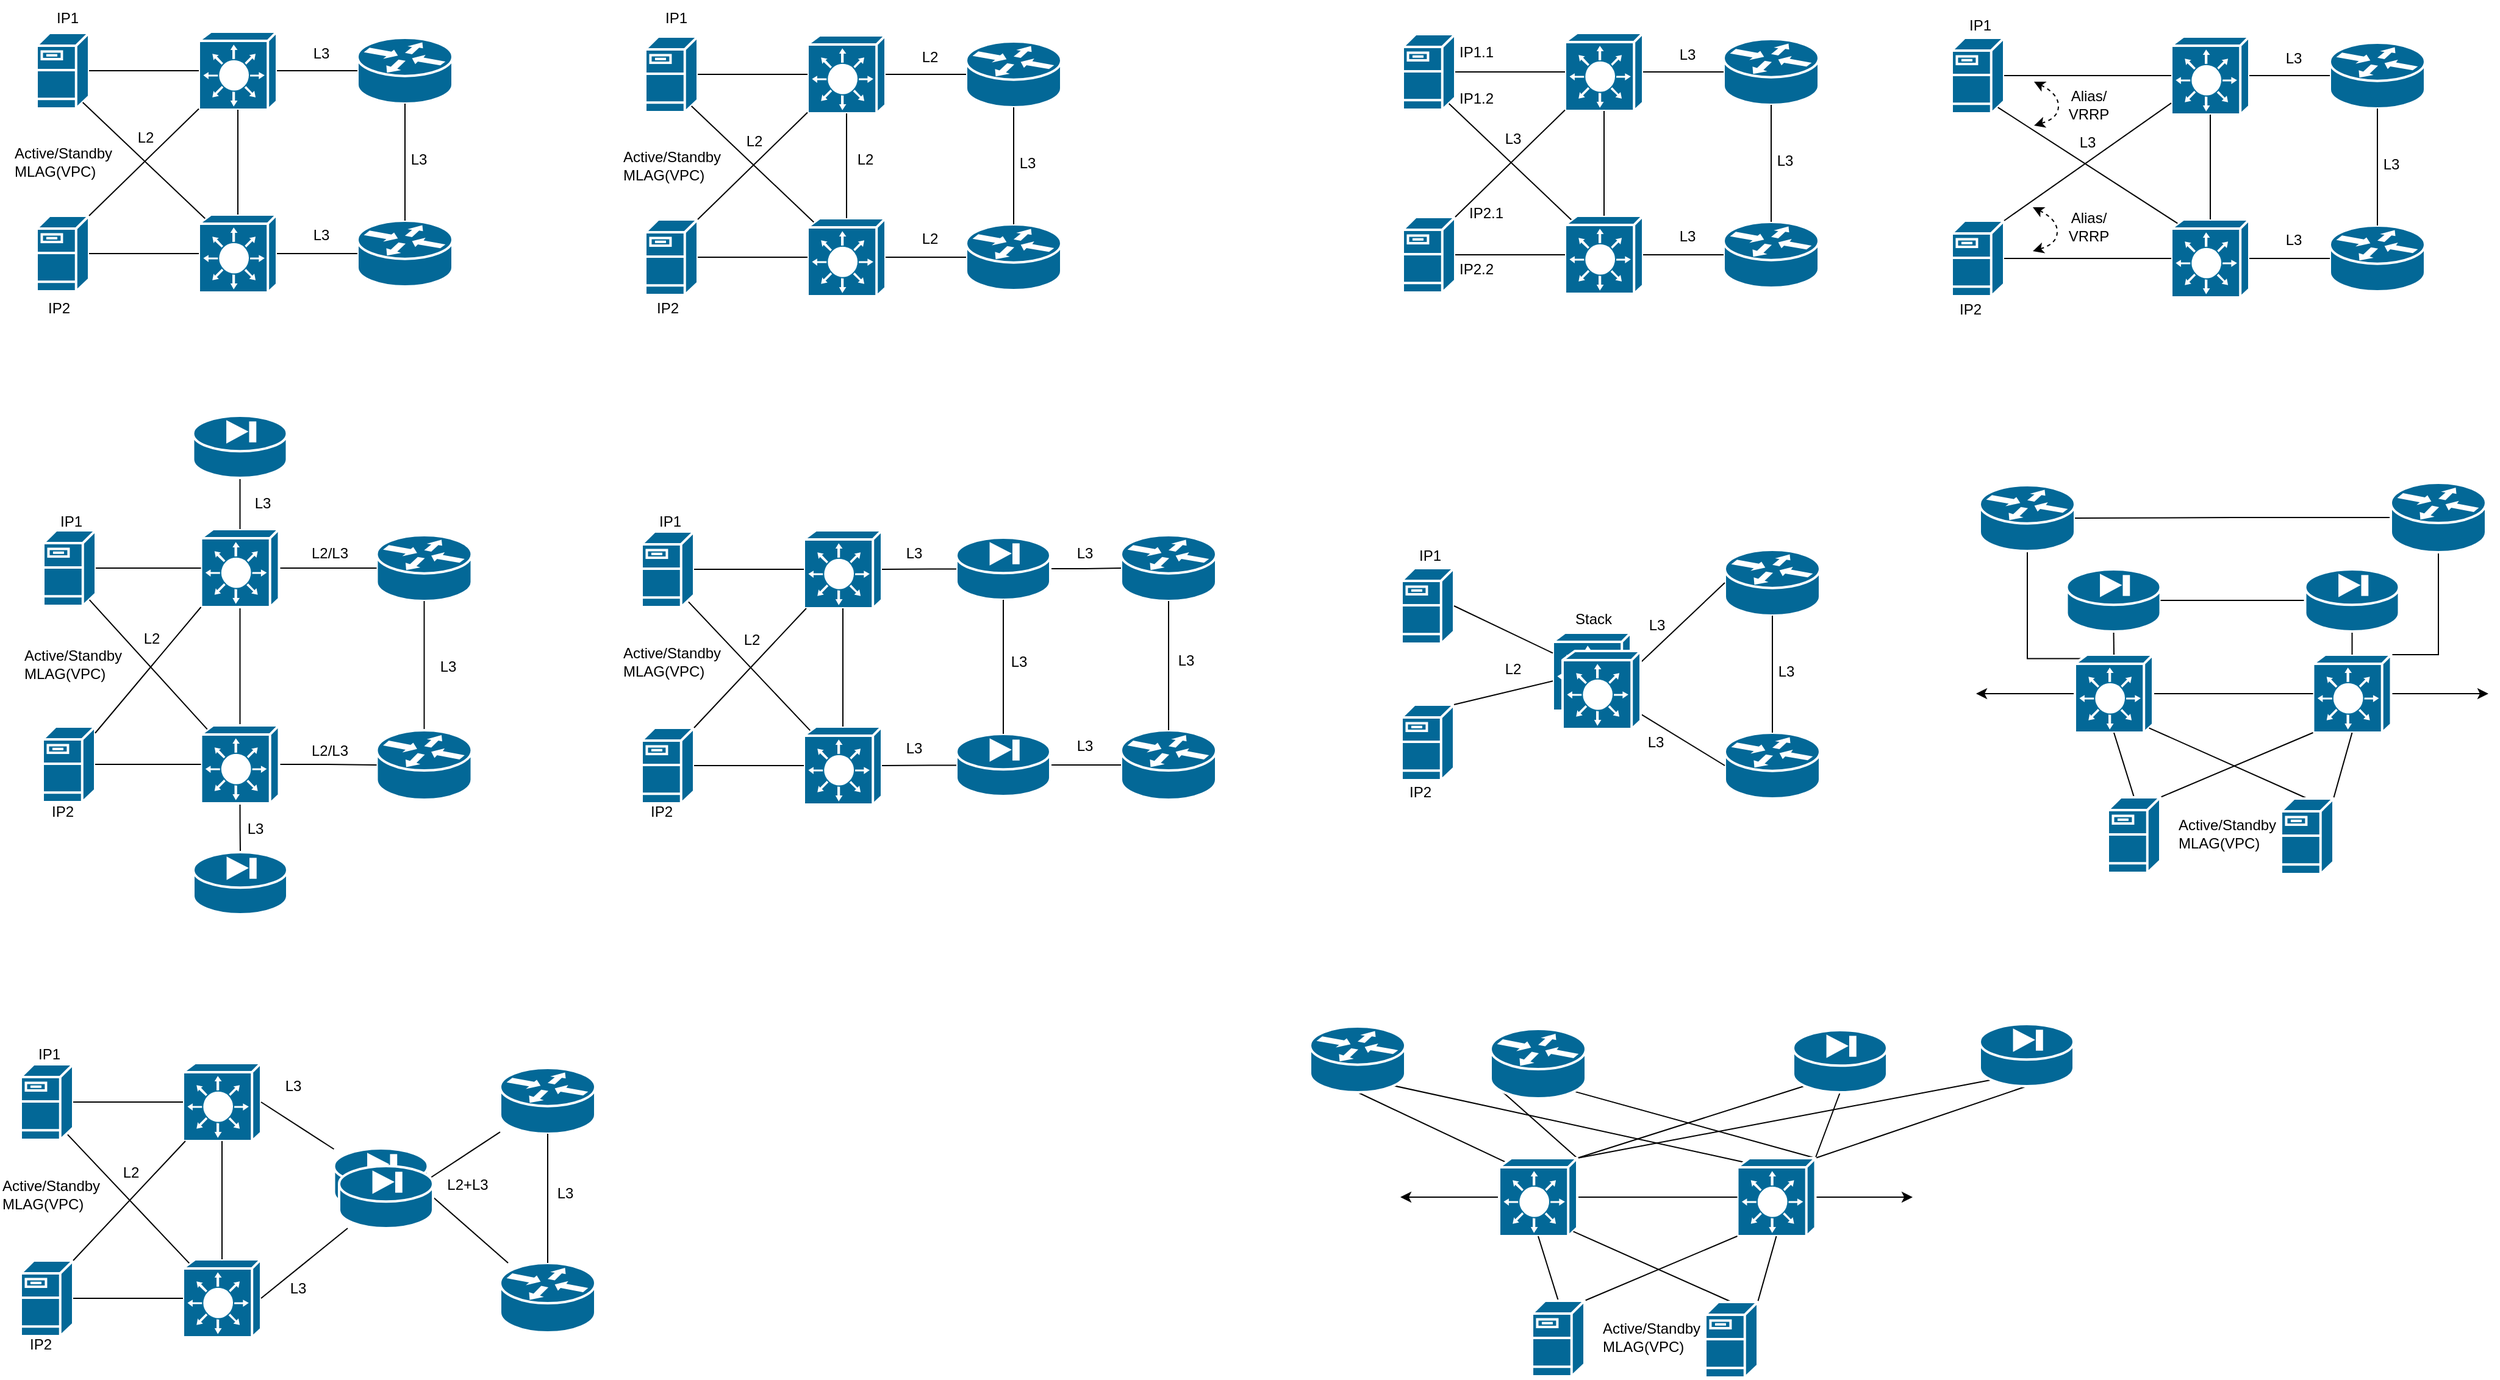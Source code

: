 <mxfile version="21.7.5" type="github" pages="2">
  <diagram name="L2" id="c37626ed-c26b-45fb-9056-f9ebc6bb27b6">
    <mxGraphModel dx="2273" dy="1317" grid="1" gridSize="10" guides="1" tooltips="1" connect="1" arrows="1" fold="1" page="1" pageScale="1" pageWidth="1100" pageHeight="850" background="none" math="0" shadow="0">
      <root>
        <mxCell id="0" />
        <mxCell id="1" parent="0" />
        <mxCell id="50eyXMAdFKq9AuaouaL7-2" value="" style="shape=mxgraph.cisco.routers.router;sketch=0;html=1;pointerEvents=1;dashed=0;fillColor=#036897;strokeColor=#ffffff;strokeWidth=2;verticalLabelPosition=bottom;verticalAlign=top;align=center;outlineConnect=0;" parent="1" vertex="1">
          <mxGeometry x="343" y="71" width="78" height="54" as="geometry" />
        </mxCell>
        <mxCell id="50eyXMAdFKq9AuaouaL7-3" value="" style="shape=mxgraph.cisco.routers.router;sketch=0;html=1;pointerEvents=1;dashed=0;fillColor=#036897;strokeColor=#ffffff;strokeWidth=2;verticalLabelPosition=bottom;verticalAlign=top;align=center;outlineConnect=0;" parent="1" vertex="1">
          <mxGeometry x="343" y="221" width="78" height="54" as="geometry" />
        </mxCell>
        <mxCell id="50eyXMAdFKq9AuaouaL7-5" value="" style="endArrow=none;html=1;rounded=0;entryX=0.5;entryY=1;entryDx=0;entryDy=0;entryPerimeter=0;exitX=0.5;exitY=0;exitDx=0;exitDy=0;exitPerimeter=0;" parent="1" source="50eyXMAdFKq9AuaouaL7-3" target="50eyXMAdFKq9AuaouaL7-2" edge="1">
          <mxGeometry width="50" height="50" relative="1" as="geometry">
            <mxPoint x="483" y="321" as="sourcePoint" />
            <mxPoint x="533" y="271" as="targetPoint" />
          </mxGeometry>
        </mxCell>
        <mxCell id="50eyXMAdFKq9AuaouaL7-6" value="" style="shape=mxgraph.cisco.switches.layer_3_switch;sketch=0;html=1;pointerEvents=1;dashed=0;fillColor=#036897;strokeColor=#ffffff;strokeWidth=2;verticalLabelPosition=bottom;verticalAlign=top;align=center;outlineConnect=0;" parent="1" vertex="1">
          <mxGeometry x="213" y="66" width="64" height="64" as="geometry" />
        </mxCell>
        <mxCell id="50eyXMAdFKq9AuaouaL7-7" value="" style="shape=mxgraph.cisco.switches.layer_3_switch;sketch=0;html=1;pointerEvents=1;dashed=0;fillColor=#036897;strokeColor=#ffffff;strokeWidth=2;verticalLabelPosition=bottom;verticalAlign=top;align=center;outlineConnect=0;" parent="1" vertex="1">
          <mxGeometry x="213" y="216" width="64" height="64" as="geometry" />
        </mxCell>
        <mxCell id="50eyXMAdFKq9AuaouaL7-8" value="" style="endArrow=none;html=1;rounded=0;entryX=1;entryY=0.5;entryDx=0;entryDy=0;entryPerimeter=0;exitX=0;exitY=0.5;exitDx=0;exitDy=0;exitPerimeter=0;" parent="1" source="50eyXMAdFKq9AuaouaL7-2" target="50eyXMAdFKq9AuaouaL7-6" edge="1">
          <mxGeometry width="50" height="50" relative="1" as="geometry">
            <mxPoint x="513" y="291.5" as="sourcePoint" />
            <mxPoint x="563" y="241.5" as="targetPoint" />
          </mxGeometry>
        </mxCell>
        <mxCell id="50eyXMAdFKq9AuaouaL7-9" value="" style="endArrow=none;html=1;rounded=0;entryX=0;entryY=0.5;entryDx=0;entryDy=0;entryPerimeter=0;" parent="1" source="50eyXMAdFKq9AuaouaL7-7" target="50eyXMAdFKq9AuaouaL7-3" edge="1">
          <mxGeometry width="50" height="50" relative="1" as="geometry">
            <mxPoint x="313" y="311.5" as="sourcePoint" />
            <mxPoint x="363" y="261.5" as="targetPoint" />
          </mxGeometry>
        </mxCell>
        <mxCell id="50eyXMAdFKq9AuaouaL7-10" value="" style="endArrow=none;html=1;rounded=0;entryX=0.5;entryY=1;entryDx=0;entryDy=0;entryPerimeter=0;" parent="1" source="50eyXMAdFKq9AuaouaL7-7" target="50eyXMAdFKq9AuaouaL7-6" edge="1">
          <mxGeometry width="50" height="50" relative="1" as="geometry">
            <mxPoint x="513" y="291.5" as="sourcePoint" />
            <mxPoint x="563" y="241.5" as="targetPoint" />
          </mxGeometry>
        </mxCell>
        <mxCell id="50eyXMAdFKq9AuaouaL7-11" value="" style="shape=mxgraph.cisco.servers.fileserver;sketch=0;html=1;pointerEvents=1;dashed=0;fillColor=#036897;strokeColor=#ffffff;strokeWidth=2;verticalLabelPosition=bottom;verticalAlign=top;align=center;outlineConnect=0;" parent="1" vertex="1">
          <mxGeometry x="80" y="67" width="43" height="62" as="geometry" />
        </mxCell>
        <mxCell id="50eyXMAdFKq9AuaouaL7-12" value="" style="shape=mxgraph.cisco.servers.fileserver;sketch=0;html=1;pointerEvents=1;dashed=0;fillColor=#036897;strokeColor=#ffffff;strokeWidth=2;verticalLabelPosition=bottom;verticalAlign=top;align=center;outlineConnect=0;" parent="1" vertex="1">
          <mxGeometry x="80" y="217" width="43" height="62" as="geometry" />
        </mxCell>
        <mxCell id="50eyXMAdFKq9AuaouaL7-14" value="" style="endArrow=none;html=1;rounded=0;entryX=1;entryY=0.5;entryDx=0;entryDy=0;entryPerimeter=0;" parent="1" source="50eyXMAdFKq9AuaouaL7-6" target="50eyXMAdFKq9AuaouaL7-11" edge="1">
          <mxGeometry width="50" height="50" relative="1" as="geometry">
            <mxPoint x="503" y="277" as="sourcePoint" />
            <mxPoint x="553" y="227" as="targetPoint" />
          </mxGeometry>
        </mxCell>
        <mxCell id="50eyXMAdFKq9AuaouaL7-15" value="" style="endArrow=none;html=1;rounded=0;entryX=1;entryY=0.5;entryDx=0;entryDy=0;entryPerimeter=0;" parent="1" source="50eyXMAdFKq9AuaouaL7-7" target="50eyXMAdFKq9AuaouaL7-12" edge="1">
          <mxGeometry width="50" height="50" relative="1" as="geometry">
            <mxPoint x="503" y="277" as="sourcePoint" />
            <mxPoint x="553" y="227" as="targetPoint" />
          </mxGeometry>
        </mxCell>
        <mxCell id="50eyXMAdFKq9AuaouaL7-16" value="" style="endArrow=none;html=1;rounded=0;exitX=0.08;exitY=0.05;exitDx=0;exitDy=0;exitPerimeter=0;entryX=0.88;entryY=0.92;entryDx=0;entryDy=0;entryPerimeter=0;" parent="1" source="50eyXMAdFKq9AuaouaL7-7" target="50eyXMAdFKq9AuaouaL7-11" edge="1">
          <mxGeometry width="50" height="50" relative="1" as="geometry">
            <mxPoint x="583" y="237" as="sourcePoint" />
            <mxPoint x="633" y="187" as="targetPoint" />
          </mxGeometry>
        </mxCell>
        <mxCell id="50eyXMAdFKq9AuaouaL7-17" value="" style="endArrow=none;html=1;rounded=0;exitX=1;exitY=0;exitDx=0;exitDy=0;exitPerimeter=0;" parent="1" source="50eyXMAdFKq9AuaouaL7-12" target="50eyXMAdFKq9AuaouaL7-6" edge="1">
          <mxGeometry width="50" height="50" relative="1" as="geometry">
            <mxPoint x="583" y="237" as="sourcePoint" />
            <mxPoint x="633" y="187" as="targetPoint" />
          </mxGeometry>
        </mxCell>
        <mxCell id="50eyXMAdFKq9AuaouaL7-18" value="" style="shape=mxgraph.cisco.routers.router;sketch=0;html=1;pointerEvents=1;dashed=0;fillColor=#036897;strokeColor=#ffffff;strokeWidth=2;verticalLabelPosition=bottom;verticalAlign=top;align=center;outlineConnect=0;" parent="1" vertex="1">
          <mxGeometry x="969" y="479" width="78" height="54" as="geometry" />
        </mxCell>
        <mxCell id="50eyXMAdFKq9AuaouaL7-19" value="" style="shape=mxgraph.cisco.routers.router;sketch=0;html=1;pointerEvents=1;dashed=0;fillColor=#036897;strokeColor=#ffffff;strokeWidth=2;verticalLabelPosition=bottom;verticalAlign=top;align=center;outlineConnect=0;" parent="1" vertex="1">
          <mxGeometry x="969" y="639" width="78" height="57" as="geometry" />
        </mxCell>
        <mxCell id="50eyXMAdFKq9AuaouaL7-20" value="" style="endArrow=none;html=1;rounded=0;exitX=0.5;exitY=0;exitDx=0;exitDy=0;exitPerimeter=0;" parent="1" source="50eyXMAdFKq9AuaouaL7-19" target="50eyXMAdFKq9AuaouaL7-18" edge="1">
          <mxGeometry width="50" height="50" relative="1" as="geometry">
            <mxPoint x="1109" y="729" as="sourcePoint" />
            <mxPoint x="1159" y="679" as="targetPoint" />
          </mxGeometry>
        </mxCell>
        <mxCell id="50eyXMAdFKq9AuaouaL7-21" value="" style="shape=mxgraph.cisco.switches.layer_3_switch;sketch=0;html=1;pointerEvents=1;dashed=0;fillColor=#036897;strokeColor=#ffffff;strokeWidth=2;verticalLabelPosition=bottom;verticalAlign=top;align=center;outlineConnect=0;" parent="1" vertex="1">
          <mxGeometry x="709" y="475" width="64" height="64" as="geometry" />
        </mxCell>
        <mxCell id="50eyXMAdFKq9AuaouaL7-22" value="" style="shape=mxgraph.cisco.switches.layer_3_switch;sketch=0;html=1;pointerEvents=1;dashed=0;fillColor=#036897;strokeColor=#ffffff;strokeWidth=2;verticalLabelPosition=bottom;verticalAlign=top;align=center;outlineConnect=0;" parent="1" vertex="1">
          <mxGeometry x="709" y="636" width="64" height="64" as="geometry" />
        </mxCell>
        <mxCell id="50eyXMAdFKq9AuaouaL7-25" value="" style="endArrow=none;html=1;rounded=0;entryX=0.5;entryY=1;entryDx=0;entryDy=0;entryPerimeter=0;" parent="1" source="50eyXMAdFKq9AuaouaL7-22" target="50eyXMAdFKq9AuaouaL7-21" edge="1">
          <mxGeometry width="50" height="50" relative="1" as="geometry">
            <mxPoint x="1009" y="704.5" as="sourcePoint" />
            <mxPoint x="1059" y="654.5" as="targetPoint" />
          </mxGeometry>
        </mxCell>
        <mxCell id="50eyXMAdFKq9AuaouaL7-116" style="rounded=0;orthogonalLoop=1;jettySize=auto;html=1;exitX=0.88;exitY=0.92;exitDx=0;exitDy=0;exitPerimeter=0;entryX=0.08;entryY=0.05;entryDx=0;entryDy=0;entryPerimeter=0;endArrow=none;endFill=0;" parent="1" source="50eyXMAdFKq9AuaouaL7-26" target="50eyXMAdFKq9AuaouaL7-22" edge="1">
          <mxGeometry relative="1" as="geometry" />
        </mxCell>
        <mxCell id="50eyXMAdFKq9AuaouaL7-26" value="" style="shape=mxgraph.cisco.servers.fileserver;sketch=0;html=1;pointerEvents=1;dashed=0;fillColor=#036897;strokeColor=#ffffff;strokeWidth=2;verticalLabelPosition=bottom;verticalAlign=top;align=center;outlineConnect=0;" parent="1" vertex="1">
          <mxGeometry x="576" y="476" width="43" height="62" as="geometry" />
        </mxCell>
        <mxCell id="50eyXMAdFKq9AuaouaL7-27" value="" style="shape=mxgraph.cisco.servers.fileserver;sketch=0;html=1;pointerEvents=1;dashed=0;fillColor=#036897;strokeColor=#ffffff;strokeWidth=2;verticalLabelPosition=bottom;verticalAlign=top;align=center;outlineConnect=0;" parent="1" vertex="1">
          <mxGeometry x="576" y="637" width="43" height="62" as="geometry" />
        </mxCell>
        <mxCell id="50eyXMAdFKq9AuaouaL7-28" value="" style="endArrow=none;html=1;rounded=0;entryX=1;entryY=0.5;entryDx=0;entryDy=0;entryPerimeter=0;" parent="1" source="50eyXMAdFKq9AuaouaL7-21" target="50eyXMAdFKq9AuaouaL7-26" edge="1">
          <mxGeometry width="50" height="50" relative="1" as="geometry">
            <mxPoint x="999" y="690" as="sourcePoint" />
            <mxPoint x="1049" y="640" as="targetPoint" />
          </mxGeometry>
        </mxCell>
        <mxCell id="50eyXMAdFKq9AuaouaL7-29" value="" style="endArrow=none;html=1;rounded=0;entryX=1;entryY=0.5;entryDx=0;entryDy=0;entryPerimeter=0;" parent="1" source="50eyXMAdFKq9AuaouaL7-22" target="50eyXMAdFKq9AuaouaL7-27" edge="1">
          <mxGeometry width="50" height="50" relative="1" as="geometry">
            <mxPoint x="999" y="690" as="sourcePoint" />
            <mxPoint x="1049" y="640" as="targetPoint" />
          </mxGeometry>
        </mxCell>
        <mxCell id="50eyXMAdFKq9AuaouaL7-31" value="" style="endArrow=none;html=1;rounded=0;exitX=1;exitY=0;exitDx=0;exitDy=0;exitPerimeter=0;" parent="1" source="50eyXMAdFKq9AuaouaL7-27" target="50eyXMAdFKq9AuaouaL7-21" edge="1">
          <mxGeometry width="50" height="50" relative="1" as="geometry">
            <mxPoint x="1079" y="650" as="sourcePoint" />
            <mxPoint x="1129" y="600" as="targetPoint" />
          </mxGeometry>
        </mxCell>
        <mxCell id="50eyXMAdFKq9AuaouaL7-43" style="edgeStyle=orthogonalEdgeStyle;rounded=0;orthogonalLoop=1;jettySize=auto;html=1;exitX=1;exitY=0.5;exitDx=0;exitDy=0;exitPerimeter=0;endArrow=none;endFill=0;" parent="1" source="50eyXMAdFKq9AuaouaL7-33" target="50eyXMAdFKq9AuaouaL7-19" edge="1">
          <mxGeometry relative="1" as="geometry" />
        </mxCell>
        <mxCell id="50eyXMAdFKq9AuaouaL7-33" value="" style="shape=mxgraph.cisco.security.pix_firewall;sketch=0;html=1;pointerEvents=1;dashed=0;fillColor=#036897;strokeColor=#ffffff;strokeWidth=2;verticalLabelPosition=bottom;verticalAlign=top;align=center;outlineConnect=0;" parent="1" vertex="1">
          <mxGeometry x="834" y="642" width="77" height="51" as="geometry" />
        </mxCell>
        <mxCell id="50eyXMAdFKq9AuaouaL7-42" style="edgeStyle=orthogonalEdgeStyle;rounded=0;orthogonalLoop=1;jettySize=auto;html=1;exitX=1;exitY=0.5;exitDx=0;exitDy=0;exitPerimeter=0;endArrow=none;endFill=0;" parent="1" source="50eyXMAdFKq9AuaouaL7-35" target="50eyXMAdFKq9AuaouaL7-18" edge="1">
          <mxGeometry relative="1" as="geometry" />
        </mxCell>
        <mxCell id="50eyXMAdFKq9AuaouaL7-35" value="" style="shape=mxgraph.cisco.security.pix_firewall;sketch=0;html=1;pointerEvents=1;dashed=0;fillColor=#036897;strokeColor=#ffffff;strokeWidth=2;verticalLabelPosition=bottom;verticalAlign=top;align=center;outlineConnect=0;" parent="1" vertex="1">
          <mxGeometry x="834" y="481" width="77" height="51" as="geometry" />
        </mxCell>
        <mxCell id="50eyXMAdFKq9AuaouaL7-38" value="" style="endArrow=none;html=1;rounded=0;entryX=1;entryY=0.5;entryDx=0;entryDy=0;entryPerimeter=0;" parent="1" source="50eyXMAdFKq9AuaouaL7-35" target="50eyXMAdFKq9AuaouaL7-21" edge="1">
          <mxGeometry width="50" height="50" relative="1" as="geometry">
            <mxPoint x="849" y="659" as="sourcePoint" />
            <mxPoint x="789" y="519" as="targetPoint" />
          </mxGeometry>
        </mxCell>
        <mxCell id="50eyXMAdFKq9AuaouaL7-39" value="" style="endArrow=none;html=1;rounded=0;exitX=1;exitY=0.5;exitDx=0;exitDy=0;exitPerimeter=0;" parent="1" source="50eyXMAdFKq9AuaouaL7-22" target="50eyXMAdFKq9AuaouaL7-33" edge="1">
          <mxGeometry width="50" height="50" relative="1" as="geometry">
            <mxPoint x="819" y="599" as="sourcePoint" />
            <mxPoint x="869" y="549" as="targetPoint" />
          </mxGeometry>
        </mxCell>
        <mxCell id="50eyXMAdFKq9AuaouaL7-41" value="" style="endArrow=none;html=1;rounded=0;entryX=0.5;entryY=1;entryDx=0;entryDy=0;entryPerimeter=0;exitX=0.5;exitY=0;exitDx=0;exitDy=0;exitPerimeter=0;" parent="1" source="50eyXMAdFKq9AuaouaL7-33" target="50eyXMAdFKq9AuaouaL7-35" edge="1">
          <mxGeometry width="50" height="50" relative="1" as="geometry">
            <mxPoint x="814" y="599" as="sourcePoint" />
            <mxPoint x="864" y="549" as="targetPoint" />
          </mxGeometry>
        </mxCell>
        <mxCell id="50eyXMAdFKq9AuaouaL7-45" value="L3" style="text;html=1;align=center;verticalAlign=middle;resizable=0;points=[];autosize=1;strokeColor=none;fillColor=none;" parent="1" vertex="1">
          <mxGeometry x="293" y="69" width="40" height="30" as="geometry" />
        </mxCell>
        <mxCell id="50eyXMAdFKq9AuaouaL7-46" value="L3" style="text;html=1;align=center;verticalAlign=middle;resizable=0;points=[];autosize=1;strokeColor=none;fillColor=none;" parent="1" vertex="1">
          <mxGeometry x="293" y="218" width="40" height="30" as="geometry" />
        </mxCell>
        <mxCell id="50eyXMAdFKq9AuaouaL7-47" value="L3" style="text;html=1;align=center;verticalAlign=middle;resizable=0;points=[];autosize=1;strokeColor=none;fillColor=none;" parent="1" vertex="1">
          <mxGeometry x="373" y="156" width="40" height="30" as="geometry" />
        </mxCell>
        <mxCell id="50eyXMAdFKq9AuaouaL7-51" value="L2" style="text;html=1;align=center;verticalAlign=middle;resizable=0;points=[];autosize=1;strokeColor=none;fillColor=none;" parent="1" vertex="1">
          <mxGeometry x="149" y="138" width="40" height="30" as="geometry" />
        </mxCell>
        <mxCell id="50eyXMAdFKq9AuaouaL7-52" value="L3" style="text;html=1;align=center;verticalAlign=middle;resizable=0;points=[];autosize=1;strokeColor=none;fillColor=none;" parent="1" vertex="1">
          <mxGeometry x="1002" y="567" width="40" height="30" as="geometry" />
        </mxCell>
        <mxCell id="50eyXMAdFKq9AuaouaL7-53" value="L3" style="text;html=1;align=center;verticalAlign=middle;resizable=0;points=[];autosize=1;strokeColor=none;fillColor=none;" parent="1" vertex="1">
          <mxGeometry x="919" y="479" width="40" height="30" as="geometry" />
        </mxCell>
        <mxCell id="50eyXMAdFKq9AuaouaL7-54" value="L3" style="text;html=1;align=center;verticalAlign=middle;resizable=0;points=[];autosize=1;strokeColor=none;fillColor=none;" parent="1" vertex="1">
          <mxGeometry x="919" y="637" width="40" height="30" as="geometry" />
        </mxCell>
        <mxCell id="50eyXMAdFKq9AuaouaL7-55" value="L3" style="text;html=1;align=center;verticalAlign=middle;resizable=0;points=[];autosize=1;strokeColor=none;fillColor=none;" parent="1" vertex="1">
          <mxGeometry x="779" y="479" width="40" height="30" as="geometry" />
        </mxCell>
        <mxCell id="50eyXMAdFKq9AuaouaL7-56" value="L3" style="text;html=1;align=center;verticalAlign=middle;resizable=0;points=[];autosize=1;strokeColor=none;fillColor=none;" parent="1" vertex="1">
          <mxGeometry x="779" y="639" width="40" height="30" as="geometry" />
        </mxCell>
        <mxCell id="50eyXMAdFKq9AuaouaL7-60" value="L2" style="text;html=1;align=center;verticalAlign=middle;resizable=0;points=[];autosize=1;strokeColor=none;fillColor=none;" parent="1" vertex="1">
          <mxGeometry x="646" y="550" width="40" height="30" as="geometry" />
        </mxCell>
        <mxCell id="50eyXMAdFKq9AuaouaL7-61" value="" style="shape=mxgraph.cisco.routers.router;sketch=0;html=1;pointerEvents=1;dashed=0;fillColor=#036897;strokeColor=#ffffff;strokeWidth=2;verticalLabelPosition=bottom;verticalAlign=top;align=center;outlineConnect=0;" parent="1" vertex="1">
          <mxGeometry x="358.75" y="479" width="78" height="54" as="geometry" />
        </mxCell>
        <mxCell id="50eyXMAdFKq9AuaouaL7-93" style="edgeStyle=orthogonalEdgeStyle;rounded=0;orthogonalLoop=1;jettySize=auto;html=1;exitX=0.5;exitY=0;exitDx=0;exitDy=0;exitPerimeter=0;endArrow=none;endFill=0;" parent="1" source="50eyXMAdFKq9AuaouaL7-62" target="50eyXMAdFKq9AuaouaL7-61" edge="1">
          <mxGeometry relative="1" as="geometry" />
        </mxCell>
        <mxCell id="50eyXMAdFKq9AuaouaL7-62" value="" style="shape=mxgraph.cisco.routers.router;sketch=0;html=1;pointerEvents=1;dashed=0;fillColor=#036897;strokeColor=#ffffff;strokeWidth=2;verticalLabelPosition=bottom;verticalAlign=top;align=center;outlineConnect=0;" parent="1" vertex="1">
          <mxGeometry x="358.75" y="639" width="78" height="57" as="geometry" />
        </mxCell>
        <mxCell id="50eyXMAdFKq9AuaouaL7-91" style="edgeStyle=orthogonalEdgeStyle;rounded=0;orthogonalLoop=1;jettySize=auto;html=1;exitX=1;exitY=0.5;exitDx=0;exitDy=0;exitPerimeter=0;endArrow=none;endFill=0;" parent="1" source="50eyXMAdFKq9AuaouaL7-64" target="50eyXMAdFKq9AuaouaL7-61" edge="1">
          <mxGeometry relative="1" as="geometry" />
        </mxCell>
        <mxCell id="50eyXMAdFKq9AuaouaL7-94" style="edgeStyle=orthogonalEdgeStyle;rounded=0;orthogonalLoop=1;jettySize=auto;html=1;exitX=0.5;exitY=1;exitDx=0;exitDy=0;exitPerimeter=0;endArrow=none;endFill=0;" parent="1" source="50eyXMAdFKq9AuaouaL7-64" target="50eyXMAdFKq9AuaouaL7-65" edge="1">
          <mxGeometry relative="1" as="geometry" />
        </mxCell>
        <mxCell id="50eyXMAdFKq9AuaouaL7-64" value="" style="shape=mxgraph.cisco.switches.layer_3_switch;sketch=0;html=1;pointerEvents=1;dashed=0;fillColor=#036897;strokeColor=#ffffff;strokeWidth=2;verticalLabelPosition=bottom;verticalAlign=top;align=center;outlineConnect=0;" parent="1" vertex="1">
          <mxGeometry x="214.75" y="474" width="64" height="64" as="geometry" />
        </mxCell>
        <mxCell id="50eyXMAdFKq9AuaouaL7-92" style="edgeStyle=orthogonalEdgeStyle;rounded=0;orthogonalLoop=1;jettySize=auto;html=1;exitX=1;exitY=0.5;exitDx=0;exitDy=0;exitPerimeter=0;entryX=0;entryY=0.5;entryDx=0;entryDy=0;entryPerimeter=0;endArrow=none;endFill=0;" parent="1" source="50eyXMAdFKq9AuaouaL7-65" target="50eyXMAdFKq9AuaouaL7-62" edge="1">
          <mxGeometry relative="1" as="geometry" />
        </mxCell>
        <mxCell id="hsrcM9bvChieIn7VFI1G-53" style="edgeStyle=orthogonalEdgeStyle;rounded=0;orthogonalLoop=1;jettySize=auto;html=1;exitX=0.5;exitY=1;exitDx=0;exitDy=0;exitPerimeter=0;entryX=0.5;entryY=0;entryDx=0;entryDy=0;entryPerimeter=0;endArrow=none;endFill=0;" parent="1" source="50eyXMAdFKq9AuaouaL7-65" target="50eyXMAdFKq9AuaouaL7-74" edge="1">
          <mxGeometry relative="1" as="geometry" />
        </mxCell>
        <mxCell id="50eyXMAdFKq9AuaouaL7-65" value="" style="shape=mxgraph.cisco.switches.layer_3_switch;sketch=0;html=1;pointerEvents=1;dashed=0;fillColor=#036897;strokeColor=#ffffff;strokeWidth=2;verticalLabelPosition=bottom;verticalAlign=top;align=center;outlineConnect=0;" parent="1" vertex="1">
          <mxGeometry x="214.75" y="635" width="64" height="64" as="geometry" />
        </mxCell>
        <mxCell id="50eyXMAdFKq9AuaouaL7-67" value="" style="shape=mxgraph.cisco.servers.fileserver;sketch=0;html=1;pointerEvents=1;dashed=0;fillColor=#036897;strokeColor=#ffffff;strokeWidth=2;verticalLabelPosition=bottom;verticalAlign=top;align=center;outlineConnect=0;" parent="1" vertex="1">
          <mxGeometry x="85.5" y="475" width="43" height="62" as="geometry" />
        </mxCell>
        <mxCell id="50eyXMAdFKq9AuaouaL7-68" value="" style="shape=mxgraph.cisco.servers.fileserver;sketch=0;html=1;pointerEvents=1;dashed=0;fillColor=#036897;strokeColor=#ffffff;strokeWidth=2;verticalLabelPosition=bottom;verticalAlign=top;align=center;outlineConnect=0;" parent="1" vertex="1">
          <mxGeometry x="85" y="636" width="43" height="62" as="geometry" />
        </mxCell>
        <mxCell id="hsrcM9bvChieIn7VFI1G-52" style="edgeStyle=orthogonalEdgeStyle;rounded=0;orthogonalLoop=1;jettySize=auto;html=1;exitX=0.5;exitY=1;exitDx=0;exitDy=0;exitPerimeter=0;entryX=0.5;entryY=0;entryDx=0;entryDy=0;entryPerimeter=0;endArrow=none;endFill=0;" parent="1" source="50eyXMAdFKq9AuaouaL7-76" target="50eyXMAdFKq9AuaouaL7-64" edge="1">
          <mxGeometry relative="1" as="geometry" />
        </mxCell>
        <mxCell id="50eyXMAdFKq9AuaouaL7-76" value="" style="shape=mxgraph.cisco.security.pix_firewall;sketch=0;html=1;pointerEvents=1;dashed=0;fillColor=#036897;strokeColor=#ffffff;strokeWidth=2;verticalLabelPosition=bottom;verticalAlign=top;align=center;outlineConnect=0;" parent="1" vertex="1">
          <mxGeometry x="208.25" y="381" width="77" height="51" as="geometry" />
        </mxCell>
        <mxCell id="50eyXMAdFKq9AuaouaL7-101" value="" style="endArrow=none;html=1;rounded=0;entryX=1;entryY=0.5;entryDx=0;entryDy=0;entryPerimeter=0;exitX=0;exitY=0.5;exitDx=0;exitDy=0;exitPerimeter=0;" parent="1" source="50eyXMAdFKq9AuaouaL7-64" target="50eyXMAdFKq9AuaouaL7-67" edge="1">
          <mxGeometry width="50" height="50" relative="1" as="geometry">
            <mxPoint x="-13" y="672" as="sourcePoint" />
            <mxPoint x="37" y="622" as="targetPoint" />
          </mxGeometry>
        </mxCell>
        <mxCell id="50eyXMAdFKq9AuaouaL7-102" value="" style="endArrow=none;html=1;rounded=0;entryX=0.88;entryY=0.92;entryDx=0;entryDy=0;entryPerimeter=0;exitX=0.08;exitY=0.05;exitDx=0;exitDy=0;exitPerimeter=0;" parent="1" source="50eyXMAdFKq9AuaouaL7-65" target="50eyXMAdFKq9AuaouaL7-67" edge="1">
          <mxGeometry width="50" height="50" relative="1" as="geometry">
            <mxPoint x="-13" y="672" as="sourcePoint" />
            <mxPoint x="37" y="622" as="targetPoint" />
          </mxGeometry>
        </mxCell>
        <mxCell id="50eyXMAdFKq9AuaouaL7-103" value="" style="endArrow=none;html=1;rounded=0;entryX=0;entryY=1;entryDx=0;entryDy=0;entryPerimeter=0;" parent="1" source="50eyXMAdFKq9AuaouaL7-68" target="50eyXMAdFKq9AuaouaL7-64" edge="1">
          <mxGeometry width="50" height="50" relative="1" as="geometry">
            <mxPoint x="-13" y="672" as="sourcePoint" />
            <mxPoint x="37" y="622" as="targetPoint" />
          </mxGeometry>
        </mxCell>
        <mxCell id="50eyXMAdFKq9AuaouaL7-104" value="" style="endArrow=none;html=1;rounded=0;exitX=1;exitY=0.5;exitDx=0;exitDy=0;exitPerimeter=0;" parent="1" source="50eyXMAdFKq9AuaouaL7-68" target="50eyXMAdFKq9AuaouaL7-65" edge="1">
          <mxGeometry width="50" height="50" relative="1" as="geometry">
            <mxPoint x="-13" y="672" as="sourcePoint" />
            <mxPoint x="37" y="622" as="targetPoint" />
          </mxGeometry>
        </mxCell>
        <mxCell id="50eyXMAdFKq9AuaouaL7-105" value="L3" style="text;html=1;align=center;verticalAlign=middle;resizable=0;points=[];autosize=1;strokeColor=none;fillColor=none;" parent="1" vertex="1">
          <mxGeometry x="396.75" y="572" width="40" height="30" as="geometry" />
        </mxCell>
        <mxCell id="50eyXMAdFKq9AuaouaL7-106" value="L2/L3" style="text;html=1;align=center;verticalAlign=middle;resizable=0;points=[];autosize=1;strokeColor=none;fillColor=none;" parent="1" vertex="1">
          <mxGeometry x="295" y="479" width="50" height="30" as="geometry" />
        </mxCell>
        <mxCell id="50eyXMAdFKq9AuaouaL7-108" value="L2" style="text;html=1;align=center;verticalAlign=middle;resizable=0;points=[];autosize=1;strokeColor=none;fillColor=none;" parent="1" vertex="1">
          <mxGeometry x="154" y="549" width="40" height="30" as="geometry" />
        </mxCell>
        <mxCell id="50eyXMAdFKq9AuaouaL7-109" value="L3" style="text;html=1;align=center;verticalAlign=middle;resizable=0;points=[];autosize=1;strokeColor=none;fillColor=none;" parent="1" vertex="1">
          <mxGeometry x="245.25" y="438" width="40" height="30" as="geometry" />
        </mxCell>
        <mxCell id="50eyXMAdFKq9AuaouaL7-74" value="" style="shape=mxgraph.cisco.security.pix_firewall;sketch=0;html=1;pointerEvents=1;dashed=0;fillColor=#036897;strokeColor=#ffffff;strokeWidth=2;verticalLabelPosition=bottom;verticalAlign=top;align=center;outlineConnect=0;" parent="1" vertex="1">
          <mxGeometry x="208.5" y="739" width="77" height="51" as="geometry" />
        </mxCell>
        <mxCell id="w8u5icsETcRtnx7S4hsD-54" value="&lt;div&gt;Active/Standby&lt;/div&gt;&lt;div&gt;MLAG(VPC)&lt;br&gt;&lt;/div&gt;" style="text;html=1;strokeColor=none;fillColor=none;align=left;verticalAlign=middle;whiteSpace=wrap;rounded=0;" parent="1" vertex="1">
          <mxGeometry x="60" y="158" width="60" height="30" as="geometry" />
        </mxCell>
        <mxCell id="w8u5icsETcRtnx7S4hsD-57" value="" style="shape=mxgraph.cisco.routers.router;sketch=0;html=1;pointerEvents=1;dashed=0;fillColor=#036897;strokeColor=#ffffff;strokeWidth=2;verticalLabelPosition=bottom;verticalAlign=top;align=center;outlineConnect=0;" parent="1" vertex="1">
          <mxGeometry x="1463" y="72" width="78" height="54" as="geometry" />
        </mxCell>
        <mxCell id="w8u5icsETcRtnx7S4hsD-58" value="" style="shape=mxgraph.cisco.routers.router;sketch=0;html=1;pointerEvents=1;dashed=0;fillColor=#036897;strokeColor=#ffffff;strokeWidth=2;verticalLabelPosition=bottom;verticalAlign=top;align=center;outlineConnect=0;" parent="1" vertex="1">
          <mxGeometry x="1463" y="222" width="78" height="54" as="geometry" />
        </mxCell>
        <mxCell id="w8u5icsETcRtnx7S4hsD-59" value="" style="endArrow=none;html=1;rounded=0;entryX=0.5;entryY=1;entryDx=0;entryDy=0;entryPerimeter=0;exitX=0.5;exitY=0;exitDx=0;exitDy=0;exitPerimeter=0;" parent="1" source="w8u5icsETcRtnx7S4hsD-58" target="w8u5icsETcRtnx7S4hsD-57" edge="1">
          <mxGeometry width="50" height="50" relative="1" as="geometry">
            <mxPoint x="1603" y="322" as="sourcePoint" />
            <mxPoint x="1653" y="272" as="targetPoint" />
          </mxGeometry>
        </mxCell>
        <mxCell id="w8u5icsETcRtnx7S4hsD-60" value="" style="shape=mxgraph.cisco.switches.layer_3_switch;sketch=0;html=1;pointerEvents=1;dashed=0;fillColor=#036897;strokeColor=#ffffff;strokeWidth=2;verticalLabelPosition=bottom;verticalAlign=top;align=center;outlineConnect=0;" parent="1" vertex="1">
          <mxGeometry x="1333" y="67" width="64" height="64" as="geometry" />
        </mxCell>
        <mxCell id="w8u5icsETcRtnx7S4hsD-61" value="" style="shape=mxgraph.cisco.switches.layer_3_switch;sketch=0;html=1;pointerEvents=1;dashed=0;fillColor=#036897;strokeColor=#ffffff;strokeWidth=2;verticalLabelPosition=bottom;verticalAlign=top;align=center;outlineConnect=0;" parent="1" vertex="1">
          <mxGeometry x="1333" y="217" width="64" height="64" as="geometry" />
        </mxCell>
        <mxCell id="w8u5icsETcRtnx7S4hsD-62" value="" style="endArrow=none;html=1;rounded=0;entryX=1;entryY=0.5;entryDx=0;entryDy=0;entryPerimeter=0;exitX=0;exitY=0.5;exitDx=0;exitDy=0;exitPerimeter=0;" parent="1" source="w8u5icsETcRtnx7S4hsD-57" target="w8u5icsETcRtnx7S4hsD-60" edge="1">
          <mxGeometry width="50" height="50" relative="1" as="geometry">
            <mxPoint x="1633" y="292.5" as="sourcePoint" />
            <mxPoint x="1683" y="242.5" as="targetPoint" />
          </mxGeometry>
        </mxCell>
        <mxCell id="w8u5icsETcRtnx7S4hsD-63" value="" style="endArrow=none;html=1;rounded=0;entryX=0;entryY=0.5;entryDx=0;entryDy=0;entryPerimeter=0;" parent="1" source="w8u5icsETcRtnx7S4hsD-61" target="w8u5icsETcRtnx7S4hsD-58" edge="1">
          <mxGeometry width="50" height="50" relative="1" as="geometry">
            <mxPoint x="1433" y="312.5" as="sourcePoint" />
            <mxPoint x="1483" y="262.5" as="targetPoint" />
          </mxGeometry>
        </mxCell>
        <mxCell id="w8u5icsETcRtnx7S4hsD-64" value="" style="endArrow=none;html=1;rounded=0;entryX=0.5;entryY=1;entryDx=0;entryDy=0;entryPerimeter=0;" parent="1" source="w8u5icsETcRtnx7S4hsD-61" target="w8u5icsETcRtnx7S4hsD-60" edge="1">
          <mxGeometry width="50" height="50" relative="1" as="geometry">
            <mxPoint x="1633" y="292.5" as="sourcePoint" />
            <mxPoint x="1683" y="242.5" as="targetPoint" />
          </mxGeometry>
        </mxCell>
        <mxCell id="w8u5icsETcRtnx7S4hsD-65" value="" style="shape=mxgraph.cisco.servers.fileserver;sketch=0;html=1;pointerEvents=1;dashed=0;fillColor=#036897;strokeColor=#ffffff;strokeWidth=2;verticalLabelPosition=bottom;verticalAlign=top;align=center;outlineConnect=0;" parent="1" vertex="1">
          <mxGeometry x="1200" y="68" width="43" height="62" as="geometry" />
        </mxCell>
        <mxCell id="w8u5icsETcRtnx7S4hsD-66" value="" style="shape=mxgraph.cisco.servers.fileserver;sketch=0;html=1;pointerEvents=1;dashed=0;fillColor=#036897;strokeColor=#ffffff;strokeWidth=2;verticalLabelPosition=bottom;verticalAlign=top;align=center;outlineConnect=0;" parent="1" vertex="1">
          <mxGeometry x="1200" y="218" width="43" height="62" as="geometry" />
        </mxCell>
        <mxCell id="w8u5icsETcRtnx7S4hsD-67" value="" style="endArrow=none;html=1;rounded=0;entryX=1;entryY=0.5;entryDx=0;entryDy=0;entryPerimeter=0;" parent="1" source="w8u5icsETcRtnx7S4hsD-60" target="w8u5icsETcRtnx7S4hsD-65" edge="1">
          <mxGeometry width="50" height="50" relative="1" as="geometry">
            <mxPoint x="1623" y="278" as="sourcePoint" />
            <mxPoint x="1673" y="228" as="targetPoint" />
          </mxGeometry>
        </mxCell>
        <mxCell id="w8u5icsETcRtnx7S4hsD-68" value="" style="endArrow=none;html=1;rounded=0;entryX=1;entryY=0.5;entryDx=0;entryDy=0;entryPerimeter=0;" parent="1" source="w8u5icsETcRtnx7S4hsD-61" target="w8u5icsETcRtnx7S4hsD-66" edge="1">
          <mxGeometry width="50" height="50" relative="1" as="geometry">
            <mxPoint x="1623" y="278" as="sourcePoint" />
            <mxPoint x="1673" y="228" as="targetPoint" />
          </mxGeometry>
        </mxCell>
        <mxCell id="w8u5icsETcRtnx7S4hsD-69" value="" style="endArrow=none;html=1;rounded=0;exitX=0.08;exitY=0.05;exitDx=0;exitDy=0;exitPerimeter=0;entryX=0.88;entryY=0.92;entryDx=0;entryDy=0;entryPerimeter=0;" parent="1" source="w8u5icsETcRtnx7S4hsD-61" target="w8u5icsETcRtnx7S4hsD-65" edge="1">
          <mxGeometry width="50" height="50" relative="1" as="geometry">
            <mxPoint x="1703" y="238" as="sourcePoint" />
            <mxPoint x="1753" y="188" as="targetPoint" />
          </mxGeometry>
        </mxCell>
        <mxCell id="w8u5icsETcRtnx7S4hsD-70" value="" style="endArrow=none;html=1;rounded=0;exitX=1;exitY=0;exitDx=0;exitDy=0;exitPerimeter=0;" parent="1" source="w8u5icsETcRtnx7S4hsD-66" target="w8u5icsETcRtnx7S4hsD-60" edge="1">
          <mxGeometry width="50" height="50" relative="1" as="geometry">
            <mxPoint x="1703" y="238" as="sourcePoint" />
            <mxPoint x="1753" y="188" as="targetPoint" />
          </mxGeometry>
        </mxCell>
        <mxCell id="w8u5icsETcRtnx7S4hsD-71" value="L3" style="text;html=1;align=center;verticalAlign=middle;resizable=0;points=[];autosize=1;strokeColor=none;fillColor=none;" parent="1" vertex="1">
          <mxGeometry x="1413" y="70" width="40" height="30" as="geometry" />
        </mxCell>
        <mxCell id="w8u5icsETcRtnx7S4hsD-72" value="L3" style="text;html=1;align=center;verticalAlign=middle;resizable=0;points=[];autosize=1;strokeColor=none;fillColor=none;" parent="1" vertex="1">
          <mxGeometry x="1413" y="219" width="40" height="30" as="geometry" />
        </mxCell>
        <mxCell id="w8u5icsETcRtnx7S4hsD-73" value="L3" style="text;html=1;align=center;verticalAlign=middle;resizable=0;points=[];autosize=1;strokeColor=none;fillColor=none;" parent="1" vertex="1">
          <mxGeometry x="1493" y="157" width="40" height="30" as="geometry" />
        </mxCell>
        <mxCell id="w8u5icsETcRtnx7S4hsD-76" value="L3" style="text;html=1;align=center;verticalAlign=middle;resizable=0;points=[];autosize=1;strokeColor=none;fillColor=none;" parent="1" vertex="1">
          <mxGeometry x="1270" y="139" width="40" height="30" as="geometry" />
        </mxCell>
        <mxCell id="toKec3oVLZVcTKVoejg7-1" value="&lt;div&gt;Active/Standby&lt;/div&gt;&lt;div&gt;MLAG(VPC)&lt;br&gt;&lt;/div&gt;" style="text;html=1;strokeColor=none;fillColor=none;align=left;verticalAlign=middle;whiteSpace=wrap;rounded=0;" parent="1" vertex="1">
          <mxGeometry x="559" y="568" width="60" height="30" as="geometry" />
        </mxCell>
        <mxCell id="toKec3oVLZVcTKVoejg7-2" value="&lt;div&gt;Active/Standby&lt;/div&gt;&lt;div&gt;MLAG(VPC)&lt;br&gt;&lt;/div&gt;" style="text;html=1;strokeColor=none;fillColor=none;align=left;verticalAlign=middle;whiteSpace=wrap;rounded=0;" parent="1" vertex="1">
          <mxGeometry x="68" y="570" width="60" height="30" as="geometry" />
        </mxCell>
        <mxCell id="toKec3oVLZVcTKVoejg7-3" value="" style="shape=mxgraph.cisco.routers.router;sketch=0;html=1;pointerEvents=1;dashed=0;fillColor=#036897;strokeColor=#ffffff;strokeWidth=2;verticalLabelPosition=bottom;verticalAlign=top;align=center;outlineConnect=0;" parent="1" vertex="1">
          <mxGeometry x="842" y="74" width="78" height="54" as="geometry" />
        </mxCell>
        <mxCell id="toKec3oVLZVcTKVoejg7-4" value="" style="shape=mxgraph.cisco.routers.router;sketch=0;html=1;pointerEvents=1;dashed=0;fillColor=#036897;strokeColor=#ffffff;strokeWidth=2;verticalLabelPosition=bottom;verticalAlign=top;align=center;outlineConnect=0;" parent="1" vertex="1">
          <mxGeometry x="842" y="224" width="78" height="54" as="geometry" />
        </mxCell>
        <mxCell id="toKec3oVLZVcTKVoejg7-5" value="" style="endArrow=none;html=1;rounded=0;entryX=0.5;entryY=1;entryDx=0;entryDy=0;entryPerimeter=0;exitX=0.5;exitY=0;exitDx=0;exitDy=0;exitPerimeter=0;" parent="1" source="toKec3oVLZVcTKVoejg7-4" target="toKec3oVLZVcTKVoejg7-3" edge="1">
          <mxGeometry width="50" height="50" relative="1" as="geometry">
            <mxPoint x="982" y="324" as="sourcePoint" />
            <mxPoint x="1032" y="274" as="targetPoint" />
          </mxGeometry>
        </mxCell>
        <mxCell id="toKec3oVLZVcTKVoejg7-6" value="" style="shape=mxgraph.cisco.switches.layer_3_switch;sketch=0;html=1;pointerEvents=1;dashed=0;fillColor=#036897;strokeColor=#ffffff;strokeWidth=2;verticalLabelPosition=bottom;verticalAlign=top;align=center;outlineConnect=0;" parent="1" vertex="1">
          <mxGeometry x="712" y="69" width="64" height="64" as="geometry" />
        </mxCell>
        <mxCell id="toKec3oVLZVcTKVoejg7-7" value="" style="shape=mxgraph.cisco.switches.layer_3_switch;sketch=0;html=1;pointerEvents=1;dashed=0;fillColor=#036897;strokeColor=#ffffff;strokeWidth=2;verticalLabelPosition=bottom;verticalAlign=top;align=center;outlineConnect=0;" parent="1" vertex="1">
          <mxGeometry x="712" y="219" width="64" height="64" as="geometry" />
        </mxCell>
        <mxCell id="toKec3oVLZVcTKVoejg7-8" value="" style="endArrow=none;html=1;rounded=0;entryX=1;entryY=0.5;entryDx=0;entryDy=0;entryPerimeter=0;exitX=0;exitY=0.5;exitDx=0;exitDy=0;exitPerimeter=0;" parent="1" source="toKec3oVLZVcTKVoejg7-3" target="toKec3oVLZVcTKVoejg7-6" edge="1">
          <mxGeometry width="50" height="50" relative="1" as="geometry">
            <mxPoint x="1012" y="294.5" as="sourcePoint" />
            <mxPoint x="1062" y="244.5" as="targetPoint" />
          </mxGeometry>
        </mxCell>
        <mxCell id="toKec3oVLZVcTKVoejg7-9" value="" style="endArrow=none;html=1;rounded=0;entryX=0;entryY=0.5;entryDx=0;entryDy=0;entryPerimeter=0;" parent="1" source="toKec3oVLZVcTKVoejg7-7" target="toKec3oVLZVcTKVoejg7-4" edge="1">
          <mxGeometry width="50" height="50" relative="1" as="geometry">
            <mxPoint x="812" y="314.5" as="sourcePoint" />
            <mxPoint x="862" y="264.5" as="targetPoint" />
          </mxGeometry>
        </mxCell>
        <mxCell id="toKec3oVLZVcTKVoejg7-10" value="" style="endArrow=none;html=1;rounded=0;entryX=0.5;entryY=1;entryDx=0;entryDy=0;entryPerimeter=0;" parent="1" source="toKec3oVLZVcTKVoejg7-7" target="toKec3oVLZVcTKVoejg7-6" edge="1">
          <mxGeometry width="50" height="50" relative="1" as="geometry">
            <mxPoint x="1012" y="294.5" as="sourcePoint" />
            <mxPoint x="1062" y="244.5" as="targetPoint" />
          </mxGeometry>
        </mxCell>
        <mxCell id="toKec3oVLZVcTKVoejg7-11" value="" style="shape=mxgraph.cisco.servers.fileserver;sketch=0;html=1;pointerEvents=1;dashed=0;fillColor=#036897;strokeColor=#ffffff;strokeWidth=2;verticalLabelPosition=bottom;verticalAlign=top;align=center;outlineConnect=0;" parent="1" vertex="1">
          <mxGeometry x="579" y="70" width="43" height="62" as="geometry" />
        </mxCell>
        <mxCell id="toKec3oVLZVcTKVoejg7-12" value="" style="shape=mxgraph.cisco.servers.fileserver;sketch=0;html=1;pointerEvents=1;dashed=0;fillColor=#036897;strokeColor=#ffffff;strokeWidth=2;verticalLabelPosition=bottom;verticalAlign=top;align=center;outlineConnect=0;" parent="1" vertex="1">
          <mxGeometry x="579" y="220" width="43" height="62" as="geometry" />
        </mxCell>
        <mxCell id="toKec3oVLZVcTKVoejg7-13" value="" style="endArrow=none;html=1;rounded=0;entryX=1;entryY=0.5;entryDx=0;entryDy=0;entryPerimeter=0;" parent="1" source="toKec3oVLZVcTKVoejg7-6" target="toKec3oVLZVcTKVoejg7-11" edge="1">
          <mxGeometry width="50" height="50" relative="1" as="geometry">
            <mxPoint x="1002" y="280" as="sourcePoint" />
            <mxPoint x="1052" y="230" as="targetPoint" />
          </mxGeometry>
        </mxCell>
        <mxCell id="toKec3oVLZVcTKVoejg7-14" value="" style="endArrow=none;html=1;rounded=0;entryX=1;entryY=0.5;entryDx=0;entryDy=0;entryPerimeter=0;" parent="1" source="toKec3oVLZVcTKVoejg7-7" target="toKec3oVLZVcTKVoejg7-12" edge="1">
          <mxGeometry width="50" height="50" relative="1" as="geometry">
            <mxPoint x="1002" y="280" as="sourcePoint" />
            <mxPoint x="1052" y="230" as="targetPoint" />
          </mxGeometry>
        </mxCell>
        <mxCell id="toKec3oVLZVcTKVoejg7-15" value="" style="endArrow=none;html=1;rounded=0;exitX=0.08;exitY=0.05;exitDx=0;exitDy=0;exitPerimeter=0;entryX=0.88;entryY=0.92;entryDx=0;entryDy=0;entryPerimeter=0;" parent="1" source="toKec3oVLZVcTKVoejg7-7" target="toKec3oVLZVcTKVoejg7-11" edge="1">
          <mxGeometry width="50" height="50" relative="1" as="geometry">
            <mxPoint x="1082" y="240" as="sourcePoint" />
            <mxPoint x="1132" y="190" as="targetPoint" />
          </mxGeometry>
        </mxCell>
        <mxCell id="toKec3oVLZVcTKVoejg7-16" value="" style="endArrow=none;html=1;rounded=0;exitX=1;exitY=0;exitDx=0;exitDy=0;exitPerimeter=0;" parent="1" source="toKec3oVLZVcTKVoejg7-12" target="toKec3oVLZVcTKVoejg7-6" edge="1">
          <mxGeometry width="50" height="50" relative="1" as="geometry">
            <mxPoint x="1082" y="240" as="sourcePoint" />
            <mxPoint x="1132" y="190" as="targetPoint" />
          </mxGeometry>
        </mxCell>
        <mxCell id="toKec3oVLZVcTKVoejg7-17" value="L2" style="text;html=1;align=center;verticalAlign=middle;resizable=0;points=[];autosize=1;strokeColor=none;fillColor=none;" parent="1" vertex="1">
          <mxGeometry x="792" y="72" width="40" height="30" as="geometry" />
        </mxCell>
        <mxCell id="toKec3oVLZVcTKVoejg7-18" value="L2" style="text;html=1;align=center;verticalAlign=middle;resizable=0;points=[];autosize=1;strokeColor=none;fillColor=none;" parent="1" vertex="1">
          <mxGeometry x="792" y="221" width="40" height="30" as="geometry" />
        </mxCell>
        <mxCell id="toKec3oVLZVcTKVoejg7-19" value="L3" style="text;html=1;align=center;verticalAlign=middle;resizable=0;points=[];autosize=1;strokeColor=none;fillColor=none;" parent="1" vertex="1">
          <mxGeometry x="872" y="159" width="40" height="30" as="geometry" />
        </mxCell>
        <mxCell id="toKec3oVLZVcTKVoejg7-20" value="L2" style="text;html=1;align=center;verticalAlign=middle;resizable=0;points=[];autosize=1;strokeColor=none;fillColor=none;" parent="1" vertex="1">
          <mxGeometry x="648" y="141" width="40" height="30" as="geometry" />
        </mxCell>
        <mxCell id="toKec3oVLZVcTKVoejg7-21" value="&lt;div&gt;Active/Standby&lt;/div&gt;&lt;div&gt;MLAG(VPC)&lt;br&gt;&lt;/div&gt;" style="text;html=1;strokeColor=none;fillColor=none;align=left;verticalAlign=middle;whiteSpace=wrap;rounded=0;" parent="1" vertex="1">
          <mxGeometry x="559" y="161" width="60" height="30" as="geometry" />
        </mxCell>
        <mxCell id="toKec3oVLZVcTKVoejg7-22" value="IP1.1" style="text;html=1;align=center;verticalAlign=middle;resizable=0;points=[];autosize=1;strokeColor=none;fillColor=none;" parent="1" vertex="1">
          <mxGeometry x="1235" y="68" width="50" height="30" as="geometry" />
        </mxCell>
        <mxCell id="toKec3oVLZVcTKVoejg7-23" value="IP2.1" style="text;html=1;align=center;verticalAlign=middle;resizable=0;points=[];autosize=1;strokeColor=none;fillColor=none;" parent="1" vertex="1">
          <mxGeometry x="1243" y="200" width="50" height="30" as="geometry" />
        </mxCell>
        <mxCell id="toKec3oVLZVcTKVoejg7-24" value="IP1.2" style="text;html=1;align=center;verticalAlign=middle;resizable=0;points=[];autosize=1;strokeColor=none;fillColor=none;" parent="1" vertex="1">
          <mxGeometry x="1235" y="106" width="50" height="30" as="geometry" />
        </mxCell>
        <mxCell id="toKec3oVLZVcTKVoejg7-25" value="IP2.2" style="text;html=1;align=center;verticalAlign=middle;resizable=0;points=[];autosize=1;strokeColor=none;fillColor=none;" parent="1" vertex="1">
          <mxGeometry x="1235" y="246" width="50" height="30" as="geometry" />
        </mxCell>
        <mxCell id="toKec3oVLZVcTKVoejg7-26" value="IP1" style="text;html=1;align=center;verticalAlign=middle;resizable=0;points=[];autosize=1;strokeColor=none;fillColor=none;" parent="1" vertex="1">
          <mxGeometry x="85" y="40" width="40" height="30" as="geometry" />
        </mxCell>
        <mxCell id="toKec3oVLZVcTKVoejg7-27" value="IP2" style="text;html=1;align=center;verticalAlign=middle;resizable=0;points=[];autosize=1;strokeColor=none;fillColor=none;" parent="1" vertex="1">
          <mxGeometry x="78" y="278" width="40" height="30" as="geometry" />
        </mxCell>
        <mxCell id="toKec3oVLZVcTKVoejg7-28" value="IP1" style="text;html=1;align=center;verticalAlign=middle;resizable=0;points=[];autosize=1;strokeColor=none;fillColor=none;" parent="1" vertex="1">
          <mxGeometry x="584" y="40" width="40" height="30" as="geometry" />
        </mxCell>
        <mxCell id="toKec3oVLZVcTKVoejg7-29" value="IP2" style="text;html=1;align=center;verticalAlign=middle;resizable=0;points=[];autosize=1;strokeColor=none;fillColor=none;" parent="1" vertex="1">
          <mxGeometry x="577" y="278" width="40" height="30" as="geometry" />
        </mxCell>
        <mxCell id="toKec3oVLZVcTKVoejg7-30" value="IP1" style="text;html=1;align=center;verticalAlign=middle;resizable=0;points=[];autosize=1;strokeColor=none;fillColor=none;" parent="1" vertex="1">
          <mxGeometry x="88" y="453" width="40" height="30" as="geometry" />
        </mxCell>
        <mxCell id="toKec3oVLZVcTKVoejg7-31" value="IP2" style="text;html=1;align=center;verticalAlign=middle;resizable=0;points=[];autosize=1;strokeColor=none;fillColor=none;" parent="1" vertex="1">
          <mxGeometry x="81" y="691" width="40" height="30" as="geometry" />
        </mxCell>
        <mxCell id="toKec3oVLZVcTKVoejg7-32" value="IP1" style="text;html=1;align=center;verticalAlign=middle;resizable=0;points=[];autosize=1;strokeColor=none;fillColor=none;" parent="1" vertex="1">
          <mxGeometry x="579" y="453" width="40" height="30" as="geometry" />
        </mxCell>
        <mxCell id="toKec3oVLZVcTKVoejg7-33" value="IP2" style="text;html=1;align=center;verticalAlign=middle;resizable=0;points=[];autosize=1;strokeColor=none;fillColor=none;" parent="1" vertex="1">
          <mxGeometry x="572" y="691" width="40" height="30" as="geometry" />
        </mxCell>
        <mxCell id="toKec3oVLZVcTKVoejg7-34" value="" style="shape=mxgraph.cisco.routers.router;sketch=0;html=1;pointerEvents=1;dashed=0;fillColor=#036897;strokeColor=#ffffff;strokeWidth=2;verticalLabelPosition=bottom;verticalAlign=top;align=center;outlineConnect=0;" parent="1" vertex="1">
          <mxGeometry x="1960" y="75" width="78" height="54" as="geometry" />
        </mxCell>
        <mxCell id="toKec3oVLZVcTKVoejg7-35" value="" style="shape=mxgraph.cisco.routers.router;sketch=0;html=1;pointerEvents=1;dashed=0;fillColor=#036897;strokeColor=#ffffff;strokeWidth=2;verticalLabelPosition=bottom;verticalAlign=top;align=center;outlineConnect=0;" parent="1" vertex="1">
          <mxGeometry x="1960" y="225" width="78" height="54" as="geometry" />
        </mxCell>
        <mxCell id="toKec3oVLZVcTKVoejg7-36" value="" style="endArrow=none;html=1;rounded=0;entryX=0.5;entryY=1;entryDx=0;entryDy=0;entryPerimeter=0;exitX=0.5;exitY=0;exitDx=0;exitDy=0;exitPerimeter=0;" parent="1" source="toKec3oVLZVcTKVoejg7-35" target="toKec3oVLZVcTKVoejg7-34" edge="1">
          <mxGeometry width="50" height="50" relative="1" as="geometry">
            <mxPoint x="2100" y="325" as="sourcePoint" />
            <mxPoint x="2150" y="275" as="targetPoint" />
          </mxGeometry>
        </mxCell>
        <mxCell id="toKec3oVLZVcTKVoejg7-37" value="" style="shape=mxgraph.cisco.switches.layer_3_switch;sketch=0;html=1;pointerEvents=1;dashed=0;fillColor=#036897;strokeColor=#ffffff;strokeWidth=2;verticalLabelPosition=bottom;verticalAlign=top;align=center;outlineConnect=0;" parent="1" vertex="1">
          <mxGeometry x="1830" y="70" width="64" height="64" as="geometry" />
        </mxCell>
        <mxCell id="toKec3oVLZVcTKVoejg7-38" value="" style="shape=mxgraph.cisco.switches.layer_3_switch;sketch=0;html=1;pointerEvents=1;dashed=0;fillColor=#036897;strokeColor=#ffffff;strokeWidth=2;verticalLabelPosition=bottom;verticalAlign=top;align=center;outlineConnect=0;" parent="1" vertex="1">
          <mxGeometry x="1830" y="220" width="64" height="64" as="geometry" />
        </mxCell>
        <mxCell id="toKec3oVLZVcTKVoejg7-39" value="" style="endArrow=none;html=1;rounded=0;entryX=1;entryY=0.5;entryDx=0;entryDy=0;entryPerimeter=0;exitX=0;exitY=0.5;exitDx=0;exitDy=0;exitPerimeter=0;" parent="1" source="toKec3oVLZVcTKVoejg7-34" target="toKec3oVLZVcTKVoejg7-37" edge="1">
          <mxGeometry width="50" height="50" relative="1" as="geometry">
            <mxPoint x="2130" y="295.5" as="sourcePoint" />
            <mxPoint x="2180" y="245.5" as="targetPoint" />
          </mxGeometry>
        </mxCell>
        <mxCell id="toKec3oVLZVcTKVoejg7-40" value="" style="endArrow=none;html=1;rounded=0;entryX=0;entryY=0.5;entryDx=0;entryDy=0;entryPerimeter=0;" parent="1" source="toKec3oVLZVcTKVoejg7-38" target="toKec3oVLZVcTKVoejg7-35" edge="1">
          <mxGeometry width="50" height="50" relative="1" as="geometry">
            <mxPoint x="1930" y="315.5" as="sourcePoint" />
            <mxPoint x="1980" y="265.5" as="targetPoint" />
          </mxGeometry>
        </mxCell>
        <mxCell id="toKec3oVLZVcTKVoejg7-41" value="" style="endArrow=none;html=1;rounded=0;entryX=0.5;entryY=1;entryDx=0;entryDy=0;entryPerimeter=0;" parent="1" source="toKec3oVLZVcTKVoejg7-38" target="toKec3oVLZVcTKVoejg7-37" edge="1">
          <mxGeometry width="50" height="50" relative="1" as="geometry">
            <mxPoint x="2130" y="295.5" as="sourcePoint" />
            <mxPoint x="2180" y="245.5" as="targetPoint" />
          </mxGeometry>
        </mxCell>
        <mxCell id="toKec3oVLZVcTKVoejg7-42" value="" style="shape=mxgraph.cisco.servers.fileserver;sketch=0;html=1;pointerEvents=1;dashed=0;fillColor=#036897;strokeColor=#ffffff;strokeWidth=2;verticalLabelPosition=bottom;verticalAlign=top;align=center;outlineConnect=0;" parent="1" vertex="1">
          <mxGeometry x="1650" y="71" width="43" height="62" as="geometry" />
        </mxCell>
        <mxCell id="toKec3oVLZVcTKVoejg7-43" value="" style="shape=mxgraph.cisco.servers.fileserver;sketch=0;html=1;pointerEvents=1;dashed=0;fillColor=#036897;strokeColor=#ffffff;strokeWidth=2;verticalLabelPosition=bottom;verticalAlign=top;align=center;outlineConnect=0;" parent="1" vertex="1">
          <mxGeometry x="1650" y="221" width="43" height="62" as="geometry" />
        </mxCell>
        <mxCell id="toKec3oVLZVcTKVoejg7-44" value="" style="endArrow=none;html=1;rounded=0;entryX=1;entryY=0.5;entryDx=0;entryDy=0;entryPerimeter=0;" parent="1" source="toKec3oVLZVcTKVoejg7-37" target="toKec3oVLZVcTKVoejg7-42" edge="1">
          <mxGeometry width="50" height="50" relative="1" as="geometry">
            <mxPoint x="2073" y="281" as="sourcePoint" />
            <mxPoint x="2123" y="231" as="targetPoint" />
          </mxGeometry>
        </mxCell>
        <mxCell id="toKec3oVLZVcTKVoejg7-45" value="" style="endArrow=none;html=1;rounded=0;entryX=1;entryY=0.5;entryDx=0;entryDy=0;entryPerimeter=0;" parent="1" source="toKec3oVLZVcTKVoejg7-38" target="toKec3oVLZVcTKVoejg7-43" edge="1">
          <mxGeometry width="50" height="50" relative="1" as="geometry">
            <mxPoint x="2073" y="281" as="sourcePoint" />
            <mxPoint x="2123" y="231" as="targetPoint" />
          </mxGeometry>
        </mxCell>
        <mxCell id="toKec3oVLZVcTKVoejg7-46" value="" style="endArrow=none;html=1;rounded=0;exitX=0.08;exitY=0.05;exitDx=0;exitDy=0;exitPerimeter=0;entryX=0.88;entryY=0.92;entryDx=0;entryDy=0;entryPerimeter=0;" parent="1" source="toKec3oVLZVcTKVoejg7-38" target="toKec3oVLZVcTKVoejg7-42" edge="1">
          <mxGeometry width="50" height="50" relative="1" as="geometry">
            <mxPoint x="2153" y="241" as="sourcePoint" />
            <mxPoint x="2203" y="191" as="targetPoint" />
          </mxGeometry>
        </mxCell>
        <mxCell id="toKec3oVLZVcTKVoejg7-47" value="" style="endArrow=none;html=1;rounded=0;exitX=1;exitY=0;exitDx=0;exitDy=0;exitPerimeter=0;" parent="1" source="toKec3oVLZVcTKVoejg7-43" target="toKec3oVLZVcTKVoejg7-37" edge="1">
          <mxGeometry width="50" height="50" relative="1" as="geometry">
            <mxPoint x="2153" y="241" as="sourcePoint" />
            <mxPoint x="2203" y="191" as="targetPoint" />
          </mxGeometry>
        </mxCell>
        <mxCell id="toKec3oVLZVcTKVoejg7-48" value="L3" style="text;html=1;align=center;verticalAlign=middle;resizable=0;points=[];autosize=1;strokeColor=none;fillColor=none;" parent="1" vertex="1">
          <mxGeometry x="1910" y="73" width="40" height="30" as="geometry" />
        </mxCell>
        <mxCell id="toKec3oVLZVcTKVoejg7-49" value="L3" style="text;html=1;align=center;verticalAlign=middle;resizable=0;points=[];autosize=1;strokeColor=none;fillColor=none;" parent="1" vertex="1">
          <mxGeometry x="1910" y="222" width="40" height="30" as="geometry" />
        </mxCell>
        <mxCell id="toKec3oVLZVcTKVoejg7-50" value="L3" style="text;html=1;align=center;verticalAlign=middle;resizable=0;points=[];autosize=1;strokeColor=none;fillColor=none;" parent="1" vertex="1">
          <mxGeometry x="1990" y="160" width="40" height="30" as="geometry" />
        </mxCell>
        <mxCell id="toKec3oVLZVcTKVoejg7-51" value="L3" style="text;html=1;align=center;verticalAlign=middle;resizable=0;points=[];autosize=1;strokeColor=none;fillColor=none;" parent="1" vertex="1">
          <mxGeometry x="1740.5" y="142" width="40" height="30" as="geometry" />
        </mxCell>
        <mxCell id="toKec3oVLZVcTKVoejg7-57" value="" style="curved=1;endArrow=classic;html=1;rounded=0;startArrow=classic;startFill=1;dashed=1;" parent="1" edge="1">
          <mxGeometry width="50" height="50" relative="1" as="geometry">
            <mxPoint x="1717.5" y="143" as="sourcePoint" />
            <mxPoint x="1717.5" y="107" as="targetPoint" />
            <Array as="points">
              <mxPoint x="1737.5" y="137" />
              <mxPoint x="1737.5" y="117" />
            </Array>
          </mxGeometry>
        </mxCell>
        <mxCell id="toKec3oVLZVcTKVoejg7-58" value="&lt;div&gt;Alias/&lt;/div&gt;VRRP" style="text;html=1;align=center;verticalAlign=middle;resizable=0;points=[];autosize=1;strokeColor=none;fillColor=none;" parent="1" vertex="1">
          <mxGeometry x="1731.5" y="106" width="60" height="40" as="geometry" />
        </mxCell>
        <mxCell id="toKec3oVLZVcTKVoejg7-59" value="" style="curved=1;endArrow=classic;html=1;rounded=0;startArrow=classic;startFill=1;dashed=1;" parent="1" edge="1">
          <mxGeometry width="50" height="50" relative="1" as="geometry">
            <mxPoint x="1716.5" y="246" as="sourcePoint" />
            <mxPoint x="1716.5" y="210" as="targetPoint" />
            <Array as="points">
              <mxPoint x="1736.5" y="240" />
              <mxPoint x="1736.5" y="220" />
            </Array>
          </mxGeometry>
        </mxCell>
        <mxCell id="toKec3oVLZVcTKVoejg7-61" value="" style="shape=mxgraph.cisco.routers.router;sketch=0;html=1;pointerEvents=1;dashed=0;fillColor=#036897;strokeColor=#ffffff;strokeWidth=2;verticalLabelPosition=bottom;verticalAlign=top;align=center;outlineConnect=0;" parent="1" vertex="1">
          <mxGeometry x="1464" y="491" width="78" height="54" as="geometry" />
        </mxCell>
        <mxCell id="toKec3oVLZVcTKVoejg7-62" value="" style="shape=mxgraph.cisco.routers.router;sketch=0;html=1;pointerEvents=1;dashed=0;fillColor=#036897;strokeColor=#ffffff;strokeWidth=2;verticalLabelPosition=bottom;verticalAlign=top;align=center;outlineConnect=0;" parent="1" vertex="1">
          <mxGeometry x="1464" y="641" width="78" height="54" as="geometry" />
        </mxCell>
        <mxCell id="toKec3oVLZVcTKVoejg7-63" value="" style="endArrow=none;html=1;rounded=0;entryX=0.5;entryY=1;entryDx=0;entryDy=0;entryPerimeter=0;exitX=0.5;exitY=0;exitDx=0;exitDy=0;exitPerimeter=0;" parent="1" source="toKec3oVLZVcTKVoejg7-62" target="toKec3oVLZVcTKVoejg7-61" edge="1">
          <mxGeometry width="50" height="50" relative="1" as="geometry">
            <mxPoint x="1604" y="741" as="sourcePoint" />
            <mxPoint x="1654" y="691" as="targetPoint" />
          </mxGeometry>
        </mxCell>
        <mxCell id="toKec3oVLZVcTKVoejg7-64" value="" style="shape=mxgraph.cisco.switches.layer_3_switch;sketch=0;html=1;pointerEvents=1;dashed=0;fillColor=#036897;strokeColor=#ffffff;strokeWidth=2;verticalLabelPosition=bottom;verticalAlign=top;align=center;outlineConnect=0;" parent="1" vertex="1">
          <mxGeometry x="1323" y="559" width="64" height="64" as="geometry" />
        </mxCell>
        <mxCell id="toKec3oVLZVcTKVoejg7-66" value="" style="endArrow=none;html=1;rounded=0;entryX=1;entryY=0.5;entryDx=0;entryDy=0;entryPerimeter=0;exitX=0;exitY=0.5;exitDx=0;exitDy=0;exitPerimeter=0;" parent="1" source="toKec3oVLZVcTKVoejg7-61" target="toKec3oVLZVcTKVoejg7-64" edge="1">
          <mxGeometry width="50" height="50" relative="1" as="geometry">
            <mxPoint x="1634" y="711.5" as="sourcePoint" />
            <mxPoint x="1684" y="661.5" as="targetPoint" />
          </mxGeometry>
        </mxCell>
        <mxCell id="toKec3oVLZVcTKVoejg7-67" value="" style="endArrow=none;html=1;rounded=0;entryX=0;entryY=0.5;entryDx=0;entryDy=0;entryPerimeter=0;" parent="1" source="toKec3oVLZVcTKVoejg7-65" target="toKec3oVLZVcTKVoejg7-62" edge="1">
          <mxGeometry width="50" height="50" relative="1" as="geometry">
            <mxPoint x="1434" y="731.5" as="sourcePoint" />
            <mxPoint x="1484" y="681.5" as="targetPoint" />
          </mxGeometry>
        </mxCell>
        <mxCell id="toKec3oVLZVcTKVoejg7-69" value="" style="shape=mxgraph.cisco.servers.fileserver;sketch=0;html=1;pointerEvents=1;dashed=0;fillColor=#036897;strokeColor=#ffffff;strokeWidth=2;verticalLabelPosition=bottom;verticalAlign=top;align=center;outlineConnect=0;" parent="1" vertex="1">
          <mxGeometry x="1199" y="506" width="43" height="62" as="geometry" />
        </mxCell>
        <mxCell id="toKec3oVLZVcTKVoejg7-70" value="" style="shape=mxgraph.cisco.servers.fileserver;sketch=0;html=1;pointerEvents=1;dashed=0;fillColor=#036897;strokeColor=#ffffff;strokeWidth=2;verticalLabelPosition=bottom;verticalAlign=top;align=center;outlineConnect=0;" parent="1" vertex="1">
          <mxGeometry x="1199" y="618" width="43" height="62" as="geometry" />
        </mxCell>
        <mxCell id="toKec3oVLZVcTKVoejg7-71" value="" style="endArrow=none;html=1;rounded=0;entryX=1;entryY=0.5;entryDx=0;entryDy=0;entryPerimeter=0;" parent="1" source="toKec3oVLZVcTKVoejg7-64" target="toKec3oVLZVcTKVoejg7-69" edge="1">
          <mxGeometry width="50" height="50" relative="1" as="geometry">
            <mxPoint x="1624" y="697" as="sourcePoint" />
            <mxPoint x="1674" y="647" as="targetPoint" />
          </mxGeometry>
        </mxCell>
        <mxCell id="toKec3oVLZVcTKVoejg7-74" value="" style="endArrow=none;html=1;rounded=0;exitX=1;exitY=0;exitDx=0;exitDy=0;exitPerimeter=0;" parent="1" source="toKec3oVLZVcTKVoejg7-70" target="toKec3oVLZVcTKVoejg7-64" edge="1">
          <mxGeometry width="50" height="50" relative="1" as="geometry">
            <mxPoint x="1704" y="657" as="sourcePoint" />
            <mxPoint x="1754" y="607" as="targetPoint" />
          </mxGeometry>
        </mxCell>
        <mxCell id="toKec3oVLZVcTKVoejg7-75" value="L3" style="text;html=1;align=center;verticalAlign=middle;resizable=0;points=[];autosize=1;strokeColor=none;fillColor=none;" parent="1" vertex="1">
          <mxGeometry x="1388" y="538" width="40" height="30" as="geometry" />
        </mxCell>
        <mxCell id="toKec3oVLZVcTKVoejg7-76" value="L3" style="text;html=1;align=center;verticalAlign=middle;resizable=0;points=[];autosize=1;strokeColor=none;fillColor=none;" parent="1" vertex="1">
          <mxGeometry x="1387" y="634" width="40" height="30" as="geometry" />
        </mxCell>
        <mxCell id="toKec3oVLZVcTKVoejg7-77" value="L3" style="text;html=1;align=center;verticalAlign=middle;resizable=0;points=[];autosize=1;strokeColor=none;fillColor=none;" parent="1" vertex="1">
          <mxGeometry x="1494" y="576" width="40" height="30" as="geometry" />
        </mxCell>
        <mxCell id="toKec3oVLZVcTKVoejg7-78" value="L2" style="text;html=1;align=center;verticalAlign=middle;resizable=0;points=[];autosize=1;strokeColor=none;fillColor=none;" parent="1" vertex="1">
          <mxGeometry x="1270" y="574" width="40" height="30" as="geometry" />
        </mxCell>
        <mxCell id="toKec3oVLZVcTKVoejg7-80" value="IP1" style="text;html=1;align=center;verticalAlign=middle;resizable=0;points=[];autosize=1;strokeColor=none;fillColor=none;" parent="1" vertex="1">
          <mxGeometry x="1202" y="481" width="40" height="30" as="geometry" />
        </mxCell>
        <mxCell id="toKec3oVLZVcTKVoejg7-81" value="IP2" style="text;html=1;align=center;verticalAlign=middle;resizable=0;points=[];autosize=1;strokeColor=none;fillColor=none;" parent="1" vertex="1">
          <mxGeometry x="1194" y="675" width="40" height="30" as="geometry" />
        </mxCell>
        <mxCell id="toKec3oVLZVcTKVoejg7-65" value="" style="shape=mxgraph.cisco.switches.layer_3_switch;sketch=0;html=1;pointerEvents=1;dashed=0;fillColor=#036897;strokeColor=#ffffff;strokeWidth=2;verticalLabelPosition=bottom;verticalAlign=top;align=center;outlineConnect=0;" parent="1" vertex="1">
          <mxGeometry x="1331" y="574" width="64" height="64" as="geometry" />
        </mxCell>
        <mxCell id="toKec3oVLZVcTKVoejg7-83" value="Stack" style="text;html=1;align=center;verticalAlign=middle;resizable=0;points=[];autosize=1;strokeColor=none;fillColor=none;" parent="1" vertex="1">
          <mxGeometry x="1331" y="533" width="50" height="30" as="geometry" />
        </mxCell>
        <mxCell id="toKec3oVLZVcTKVoejg7-84" value="L3" style="text;html=1;align=center;verticalAlign=middle;resizable=0;points=[];autosize=1;strokeColor=none;fillColor=none;" parent="1" vertex="1">
          <mxGeometry x="865" y="568" width="40" height="30" as="geometry" />
        </mxCell>
        <mxCell id="qWDYsdbZYPnh0JZ0-Qaf-1" value="IP1" style="text;html=1;align=center;verticalAlign=middle;resizable=0;points=[];autosize=1;strokeColor=none;fillColor=none;" parent="1" vertex="1">
          <mxGeometry x="1653" y="46" width="40" height="30" as="geometry" />
        </mxCell>
        <mxCell id="qWDYsdbZYPnh0JZ0-Qaf-2" value="IP2" style="text;html=1;align=center;verticalAlign=middle;resizable=0;points=[];autosize=1;strokeColor=none;fillColor=none;" parent="1" vertex="1">
          <mxGeometry x="1645" y="279" width="40" height="30" as="geometry" />
        </mxCell>
        <mxCell id="N0wUdacrdDDAe6XTVg5y-1" value="L2/L3" style="text;html=1;align=center;verticalAlign=middle;resizable=0;points=[];autosize=1;strokeColor=none;fillColor=none;" parent="1" vertex="1">
          <mxGeometry x="295" y="641" width="50" height="30" as="geometry" />
        </mxCell>
        <mxCell id="hsrcM9bvChieIn7VFI1G-2" value="L2" style="text;html=1;align=center;verticalAlign=middle;resizable=0;points=[];autosize=1;strokeColor=none;fillColor=none;" parent="1" vertex="1">
          <mxGeometry x="739" y="156" width="40" height="30" as="geometry" />
        </mxCell>
        <mxCell id="hsrcM9bvChieIn7VFI1G-43" style="edgeStyle=orthogonalEdgeStyle;rounded=0;orthogonalLoop=1;jettySize=auto;html=1;exitX=0.5;exitY=1;exitDx=0;exitDy=0;exitPerimeter=0;entryX=0.08;entryY=0.05;entryDx=0;entryDy=0;entryPerimeter=0;endArrow=none;endFill=0;" parent="1" source="hsrcM9bvChieIn7VFI1G-3" target="hsrcM9bvChieIn7VFI1G-10" edge="1">
          <mxGeometry relative="1" as="geometry">
            <Array as="points">
              <mxPoint x="1712" y="580" />
            </Array>
          </mxGeometry>
        </mxCell>
        <mxCell id="hsrcM9bvChieIn7VFI1G-3" value="" style="shape=mxgraph.cisco.routers.router;sketch=0;html=1;pointerEvents=1;dashed=0;fillColor=#036897;strokeColor=#ffffff;strokeWidth=2;verticalLabelPosition=bottom;verticalAlign=top;align=center;outlineConnect=0;" parent="1" vertex="1">
          <mxGeometry x="1673" y="438" width="78" height="54" as="geometry" />
        </mxCell>
        <mxCell id="hsrcM9bvChieIn7VFI1G-44" style="edgeStyle=orthogonalEdgeStyle;rounded=0;orthogonalLoop=1;jettySize=auto;html=1;exitX=0.5;exitY=1;exitDx=0;exitDy=0;exitPerimeter=0;entryX=1;entryY=0;entryDx=0;entryDy=0;entryPerimeter=0;endArrow=none;endFill=0;" parent="1" source="hsrcM9bvChieIn7VFI1G-5" target="hsrcM9bvChieIn7VFI1G-8" edge="1">
          <mxGeometry relative="1" as="geometry">
            <Array as="points">
              <mxPoint x="2049" y="577" />
            </Array>
          </mxGeometry>
        </mxCell>
        <mxCell id="hsrcM9bvChieIn7VFI1G-45" style="edgeStyle=orthogonalEdgeStyle;rounded=0;orthogonalLoop=1;jettySize=auto;html=1;exitX=0;exitY=0.5;exitDx=0;exitDy=0;exitPerimeter=0;entryX=1;entryY=0.5;entryDx=0;entryDy=0;entryPerimeter=0;endArrow=none;endFill=0;" parent="1" source="hsrcM9bvChieIn7VFI1G-5" target="hsrcM9bvChieIn7VFI1G-3" edge="1">
          <mxGeometry relative="1" as="geometry" />
        </mxCell>
        <mxCell id="hsrcM9bvChieIn7VFI1G-5" value="" style="shape=mxgraph.cisco.routers.router;sketch=0;html=1;pointerEvents=1;dashed=0;fillColor=#036897;strokeColor=#ffffff;strokeWidth=2;verticalLabelPosition=bottom;verticalAlign=top;align=center;outlineConnect=0;" parent="1" vertex="1">
          <mxGeometry x="2010" y="436" width="78" height="57" as="geometry" />
        </mxCell>
        <mxCell id="hsrcM9bvChieIn7VFI1G-48" style="edgeStyle=orthogonalEdgeStyle;rounded=0;orthogonalLoop=1;jettySize=auto;html=1;exitX=1;exitY=0.5;exitDx=0;exitDy=0;exitPerimeter=0;" parent="1" edge="1">
          <mxGeometry relative="1" as="geometry">
            <mxPoint x="2090" y="609" as="targetPoint" />
            <mxPoint x="2000.25" y="609" as="sourcePoint" />
          </mxGeometry>
        </mxCell>
        <mxCell id="hsrcM9bvChieIn7VFI1G-8" value="" style="shape=mxgraph.cisco.switches.layer_3_switch;sketch=0;html=1;pointerEvents=1;dashed=0;fillColor=#036897;strokeColor=#ffffff;strokeWidth=2;verticalLabelPosition=bottom;verticalAlign=top;align=center;outlineConnect=0;" parent="1" vertex="1">
          <mxGeometry x="1946.25" y="577" width="64" height="64" as="geometry" />
        </mxCell>
        <mxCell id="hsrcM9bvChieIn7VFI1G-47" style="edgeStyle=orthogonalEdgeStyle;rounded=0;orthogonalLoop=1;jettySize=auto;html=1;exitX=1;exitY=0.5;exitDx=0;exitDy=0;exitPerimeter=0;entryX=0;entryY=0.5;entryDx=0;entryDy=0;entryPerimeter=0;endArrow=none;endFill=0;" parent="1" source="hsrcM9bvChieIn7VFI1G-10" target="hsrcM9bvChieIn7VFI1G-8" edge="1">
          <mxGeometry relative="1" as="geometry" />
        </mxCell>
        <mxCell id="hsrcM9bvChieIn7VFI1G-49" style="edgeStyle=orthogonalEdgeStyle;rounded=0;orthogonalLoop=1;jettySize=auto;html=1;exitX=0;exitY=0.5;exitDx=0;exitDy=0;exitPerimeter=0;" parent="1" source="hsrcM9bvChieIn7VFI1G-10" edge="1">
          <mxGeometry relative="1" as="geometry">
            <mxPoint x="1670" y="609" as="targetPoint" />
          </mxGeometry>
        </mxCell>
        <mxCell id="hsrcM9bvChieIn7VFI1G-10" value="" style="shape=mxgraph.cisco.switches.layer_3_switch;sketch=0;html=1;pointerEvents=1;dashed=0;fillColor=#036897;strokeColor=#ffffff;strokeWidth=2;verticalLabelPosition=bottom;verticalAlign=top;align=center;outlineConnect=0;" parent="1" vertex="1">
          <mxGeometry x="1751" y="577" width="64" height="64" as="geometry" />
        </mxCell>
        <mxCell id="hsrcM9bvChieIn7VFI1G-33" style="rounded=0;orthogonalLoop=1;jettySize=auto;html=1;exitX=0.5;exitY=0;exitDx=0;exitDy=0;exitPerimeter=0;entryX=0.5;entryY=1;entryDx=0;entryDy=0;entryPerimeter=0;endArrow=none;endFill=0;" parent="1" source="hsrcM9bvChieIn7VFI1G-11" target="hsrcM9bvChieIn7VFI1G-10" edge="1">
          <mxGeometry relative="1" as="geometry" />
        </mxCell>
        <mxCell id="hsrcM9bvChieIn7VFI1G-34" style="rounded=0;orthogonalLoop=1;jettySize=auto;html=1;exitX=1;exitY=0;exitDx=0;exitDy=0;exitPerimeter=0;entryX=0;entryY=1;entryDx=0;entryDy=0;entryPerimeter=0;endArrow=none;endFill=0;" parent="1" source="hsrcM9bvChieIn7VFI1G-11" target="hsrcM9bvChieIn7VFI1G-8" edge="1">
          <mxGeometry relative="1" as="geometry" />
        </mxCell>
        <mxCell id="hsrcM9bvChieIn7VFI1G-11" value="" style="shape=mxgraph.cisco.servers.fileserver;sketch=0;html=1;pointerEvents=1;dashed=0;fillColor=#036897;strokeColor=#ffffff;strokeWidth=2;verticalLabelPosition=bottom;verticalAlign=top;align=center;outlineConnect=0;" parent="1" vertex="1">
          <mxGeometry x="1778" y="694" width="43" height="62" as="geometry" />
        </mxCell>
        <mxCell id="hsrcM9bvChieIn7VFI1G-35" style="rounded=0;orthogonalLoop=1;jettySize=auto;html=1;exitX=0.5;exitY=0;exitDx=0;exitDy=0;exitPerimeter=0;entryX=0.95;entryY=0.94;entryDx=0;entryDy=0;entryPerimeter=0;endArrow=none;endFill=0;" parent="1" source="hsrcM9bvChieIn7VFI1G-12" target="hsrcM9bvChieIn7VFI1G-10" edge="1">
          <mxGeometry relative="1" as="geometry" />
        </mxCell>
        <mxCell id="hsrcM9bvChieIn7VFI1G-36" style="rounded=0;orthogonalLoop=1;jettySize=auto;html=1;exitX=1;exitY=0;exitDx=0;exitDy=0;exitPerimeter=0;entryX=0.5;entryY=1;entryDx=0;entryDy=0;entryPerimeter=0;endArrow=none;endFill=0;" parent="1" source="hsrcM9bvChieIn7VFI1G-12" target="hsrcM9bvChieIn7VFI1G-8" edge="1">
          <mxGeometry relative="1" as="geometry" />
        </mxCell>
        <mxCell id="hsrcM9bvChieIn7VFI1G-12" value="" style="shape=mxgraph.cisco.servers.fileserver;sketch=0;html=1;pointerEvents=1;dashed=0;fillColor=#036897;strokeColor=#ffffff;strokeWidth=2;verticalLabelPosition=bottom;verticalAlign=top;align=center;outlineConnect=0;" parent="1" vertex="1">
          <mxGeometry x="1920" y="695" width="43" height="62" as="geometry" />
        </mxCell>
        <mxCell id="hsrcM9bvChieIn7VFI1G-40" style="edgeStyle=orthogonalEdgeStyle;rounded=0;orthogonalLoop=1;jettySize=auto;html=1;exitX=0.5;exitY=1;exitDx=0;exitDy=0;exitPerimeter=0;entryX=0.5;entryY=0;entryDx=0;entryDy=0;entryPerimeter=0;endArrow=none;endFill=0;" parent="1" source="hsrcM9bvChieIn7VFI1G-15" target="hsrcM9bvChieIn7VFI1G-10" edge="1">
          <mxGeometry relative="1" as="geometry" />
        </mxCell>
        <mxCell id="hsrcM9bvChieIn7VFI1G-15" value="" style="shape=mxgraph.cisco.security.pix_firewall;sketch=0;html=1;pointerEvents=1;dashed=0;fillColor=#036897;strokeColor=#ffffff;strokeWidth=2;verticalLabelPosition=bottom;verticalAlign=top;align=center;outlineConnect=0;" parent="1" vertex="1">
          <mxGeometry x="1744.25" y="507" width="77" height="51" as="geometry" />
        </mxCell>
        <mxCell id="hsrcM9bvChieIn7VFI1G-41" style="edgeStyle=orthogonalEdgeStyle;rounded=0;orthogonalLoop=1;jettySize=auto;html=1;exitX=0.5;exitY=1;exitDx=0;exitDy=0;exitPerimeter=0;entryX=0.5;entryY=0;entryDx=0;entryDy=0;entryPerimeter=0;endArrow=none;endFill=0;" parent="1" source="hsrcM9bvChieIn7VFI1G-27" target="hsrcM9bvChieIn7VFI1G-8" edge="1">
          <mxGeometry relative="1" as="geometry" />
        </mxCell>
        <mxCell id="hsrcM9bvChieIn7VFI1G-42" style="edgeStyle=orthogonalEdgeStyle;rounded=0;orthogonalLoop=1;jettySize=auto;html=1;exitX=0;exitY=0.5;exitDx=0;exitDy=0;exitPerimeter=0;entryX=1;entryY=0.5;entryDx=0;entryDy=0;entryPerimeter=0;endArrow=none;endFill=0;" parent="1" source="hsrcM9bvChieIn7VFI1G-27" target="hsrcM9bvChieIn7VFI1G-15" edge="1">
          <mxGeometry relative="1" as="geometry" />
        </mxCell>
        <mxCell id="hsrcM9bvChieIn7VFI1G-27" value="" style="shape=mxgraph.cisco.security.pix_firewall;sketch=0;html=1;pointerEvents=1;dashed=0;fillColor=#036897;strokeColor=#ffffff;strokeWidth=2;verticalLabelPosition=bottom;verticalAlign=top;align=center;outlineConnect=0;" parent="1" vertex="1">
          <mxGeometry x="1939.75" y="507" width="77" height="51" as="geometry" />
        </mxCell>
        <mxCell id="hsrcM9bvChieIn7VFI1G-28" value="&lt;div&gt;Active/Standby&lt;/div&gt;&lt;div&gt;MLAG(VPC)&lt;br&gt;&lt;/div&gt;" style="text;html=1;strokeColor=none;fillColor=none;align=left;verticalAlign=middle;whiteSpace=wrap;rounded=0;" parent="1" vertex="1">
          <mxGeometry x="1834.25" y="709" width="60" height="30" as="geometry" />
        </mxCell>
        <mxCell id="hsrcM9bvChieIn7VFI1G-54" value="L3" style="text;html=1;align=center;verticalAlign=middle;resizable=0;points=[];autosize=1;strokeColor=none;fillColor=none;" parent="1" vertex="1">
          <mxGeometry x="238.75" y="705" width="40" height="30" as="geometry" />
        </mxCell>
        <mxCell id="moLJQ51rjc0yuw3UKigQ-1" value="" style="shape=mxgraph.cisco.routers.router;sketch=0;html=1;pointerEvents=1;dashed=0;fillColor=#036897;strokeColor=#ffffff;strokeWidth=2;verticalLabelPosition=bottom;verticalAlign=top;align=center;outlineConnect=0;" parent="1" vertex="1">
          <mxGeometry x="460" y="916" width="78" height="54" as="geometry" />
        </mxCell>
        <mxCell id="moLJQ51rjc0yuw3UKigQ-2" value="" style="shape=mxgraph.cisco.routers.router;sketch=0;html=1;pointerEvents=1;dashed=0;fillColor=#036897;strokeColor=#ffffff;strokeWidth=2;verticalLabelPosition=bottom;verticalAlign=top;align=center;outlineConnect=0;" parent="1" vertex="1">
          <mxGeometry x="460" y="1076" width="78" height="57" as="geometry" />
        </mxCell>
        <mxCell id="moLJQ51rjc0yuw3UKigQ-3" value="" style="endArrow=none;html=1;rounded=0;exitX=0.5;exitY=0;exitDx=0;exitDy=0;exitPerimeter=0;" parent="1" source="moLJQ51rjc0yuw3UKigQ-2" target="moLJQ51rjc0yuw3UKigQ-1" edge="1">
          <mxGeometry width="50" height="50" relative="1" as="geometry">
            <mxPoint x="600" y="1166" as="sourcePoint" />
            <mxPoint x="650" y="1116" as="targetPoint" />
          </mxGeometry>
        </mxCell>
        <mxCell id="moLJQ51rjc0yuw3UKigQ-4" value="" style="shape=mxgraph.cisco.switches.layer_3_switch;sketch=0;html=1;pointerEvents=1;dashed=0;fillColor=#036897;strokeColor=#ffffff;strokeWidth=2;verticalLabelPosition=bottom;verticalAlign=top;align=center;outlineConnect=0;" parent="1" vertex="1">
          <mxGeometry x="200" y="912" width="64" height="64" as="geometry" />
        </mxCell>
        <mxCell id="moLJQ51rjc0yuw3UKigQ-5" value="" style="shape=mxgraph.cisco.switches.layer_3_switch;sketch=0;html=1;pointerEvents=1;dashed=0;fillColor=#036897;strokeColor=#ffffff;strokeWidth=2;verticalLabelPosition=bottom;verticalAlign=top;align=center;outlineConnect=0;" parent="1" vertex="1">
          <mxGeometry x="200" y="1073" width="64" height="64" as="geometry" />
        </mxCell>
        <mxCell id="moLJQ51rjc0yuw3UKigQ-6" value="" style="endArrow=none;html=1;rounded=0;entryX=0.5;entryY=1;entryDx=0;entryDy=0;entryPerimeter=0;" parent="1" source="moLJQ51rjc0yuw3UKigQ-5" target="moLJQ51rjc0yuw3UKigQ-4" edge="1">
          <mxGeometry width="50" height="50" relative="1" as="geometry">
            <mxPoint x="500" y="1141.5" as="sourcePoint" />
            <mxPoint x="550" y="1091.5" as="targetPoint" />
          </mxGeometry>
        </mxCell>
        <mxCell id="moLJQ51rjc0yuw3UKigQ-7" style="rounded=0;orthogonalLoop=1;jettySize=auto;html=1;exitX=0.88;exitY=0.92;exitDx=0;exitDy=0;exitPerimeter=0;entryX=0.08;entryY=0.05;entryDx=0;entryDy=0;entryPerimeter=0;endArrow=none;endFill=0;" parent="1" source="moLJQ51rjc0yuw3UKigQ-8" target="moLJQ51rjc0yuw3UKigQ-5" edge="1">
          <mxGeometry relative="1" as="geometry" />
        </mxCell>
        <mxCell id="moLJQ51rjc0yuw3UKigQ-8" value="" style="shape=mxgraph.cisco.servers.fileserver;sketch=0;html=1;pointerEvents=1;dashed=0;fillColor=#036897;strokeColor=#ffffff;strokeWidth=2;verticalLabelPosition=bottom;verticalAlign=top;align=center;outlineConnect=0;" parent="1" vertex="1">
          <mxGeometry x="67" y="913" width="43" height="62" as="geometry" />
        </mxCell>
        <mxCell id="moLJQ51rjc0yuw3UKigQ-9" value="" style="shape=mxgraph.cisco.servers.fileserver;sketch=0;html=1;pointerEvents=1;dashed=0;fillColor=#036897;strokeColor=#ffffff;strokeWidth=2;verticalLabelPosition=bottom;verticalAlign=top;align=center;outlineConnect=0;" parent="1" vertex="1">
          <mxGeometry x="67" y="1074" width="43" height="62" as="geometry" />
        </mxCell>
        <mxCell id="moLJQ51rjc0yuw3UKigQ-10" value="" style="endArrow=none;html=1;rounded=0;entryX=1;entryY=0.5;entryDx=0;entryDy=0;entryPerimeter=0;" parent="1" source="moLJQ51rjc0yuw3UKigQ-4" target="moLJQ51rjc0yuw3UKigQ-8" edge="1">
          <mxGeometry width="50" height="50" relative="1" as="geometry">
            <mxPoint x="490" y="1127" as="sourcePoint" />
            <mxPoint x="540" y="1077" as="targetPoint" />
          </mxGeometry>
        </mxCell>
        <mxCell id="moLJQ51rjc0yuw3UKigQ-11" value="" style="endArrow=none;html=1;rounded=0;entryX=1;entryY=0.5;entryDx=0;entryDy=0;entryPerimeter=0;" parent="1" source="moLJQ51rjc0yuw3UKigQ-5" target="moLJQ51rjc0yuw3UKigQ-9" edge="1">
          <mxGeometry width="50" height="50" relative="1" as="geometry">
            <mxPoint x="490" y="1127" as="sourcePoint" />
            <mxPoint x="540" y="1077" as="targetPoint" />
          </mxGeometry>
        </mxCell>
        <mxCell id="moLJQ51rjc0yuw3UKigQ-12" value="" style="endArrow=none;html=1;rounded=0;exitX=1;exitY=0;exitDx=0;exitDy=0;exitPerimeter=0;" parent="1" source="moLJQ51rjc0yuw3UKigQ-9" target="moLJQ51rjc0yuw3UKigQ-4" edge="1">
          <mxGeometry width="50" height="50" relative="1" as="geometry">
            <mxPoint x="570" y="1087" as="sourcePoint" />
            <mxPoint x="620" y="1037" as="targetPoint" />
          </mxGeometry>
        </mxCell>
        <mxCell id="moLJQ51rjc0yuw3UKigQ-13" style="rounded=0;orthogonalLoop=1;jettySize=auto;html=1;exitX=1;exitY=0.5;exitDx=0;exitDy=0;exitPerimeter=0;endArrow=none;endFill=0;" parent="1" source="moLJQ51rjc0yuw3UKigQ-14" target="moLJQ51rjc0yuw3UKigQ-2" edge="1">
          <mxGeometry relative="1" as="geometry" />
        </mxCell>
        <mxCell id="moLJQ51rjc0yuw3UKigQ-15" style="rounded=0;orthogonalLoop=1;jettySize=auto;html=1;exitX=1;exitY=0.5;exitDx=0;exitDy=0;exitPerimeter=0;endArrow=none;endFill=0;" parent="1" source="moLJQ51rjc0yuw3UKigQ-16" target="moLJQ51rjc0yuw3UKigQ-1" edge="1">
          <mxGeometry relative="1" as="geometry" />
        </mxCell>
        <mxCell id="moLJQ51rjc0yuw3UKigQ-16" value="" style="shape=mxgraph.cisco.security.pix_firewall;sketch=0;html=1;pointerEvents=1;dashed=0;fillColor=#036897;strokeColor=#ffffff;strokeWidth=2;verticalLabelPosition=bottom;verticalAlign=top;align=center;outlineConnect=0;" parent="1" vertex="1">
          <mxGeometry x="323.75" y="982" width="77" height="51" as="geometry" />
        </mxCell>
        <mxCell id="moLJQ51rjc0yuw3UKigQ-17" value="" style="endArrow=none;html=1;rounded=0;entryX=1;entryY=0.5;entryDx=0;entryDy=0;entryPerimeter=0;" parent="1" source="moLJQ51rjc0yuw3UKigQ-16" target="moLJQ51rjc0yuw3UKigQ-4" edge="1">
          <mxGeometry width="50" height="50" relative="1" as="geometry">
            <mxPoint x="340" y="1096" as="sourcePoint" />
            <mxPoint x="280" y="956" as="targetPoint" />
          </mxGeometry>
        </mxCell>
        <mxCell id="moLJQ51rjc0yuw3UKigQ-18" value="" style="endArrow=none;html=1;rounded=0;exitX=1;exitY=0.5;exitDx=0;exitDy=0;exitPerimeter=0;" parent="1" source="moLJQ51rjc0yuw3UKigQ-5" target="moLJQ51rjc0yuw3UKigQ-14" edge="1">
          <mxGeometry width="50" height="50" relative="1" as="geometry">
            <mxPoint x="310" y="1036" as="sourcePoint" />
            <mxPoint x="360" y="986" as="targetPoint" />
          </mxGeometry>
        </mxCell>
        <mxCell id="moLJQ51rjc0yuw3UKigQ-20" value="L3" style="text;html=1;align=center;verticalAlign=middle;resizable=0;points=[];autosize=1;strokeColor=none;fillColor=none;" parent="1" vertex="1">
          <mxGeometry x="493" y="1004" width="40" height="30" as="geometry" />
        </mxCell>
        <mxCell id="moLJQ51rjc0yuw3UKigQ-22" value="L2+L3" style="text;html=1;align=center;verticalAlign=middle;resizable=0;points=[];autosize=1;strokeColor=none;fillColor=none;" parent="1" vertex="1">
          <mxGeometry x="403" y="996.5" width="60" height="30" as="geometry" />
        </mxCell>
        <mxCell id="moLJQ51rjc0yuw3UKigQ-23" value="L3" style="text;html=1;align=center;verticalAlign=middle;resizable=0;points=[];autosize=1;strokeColor=none;fillColor=none;" parent="1" vertex="1">
          <mxGeometry x="270" y="916" width="40" height="30" as="geometry" />
        </mxCell>
        <mxCell id="moLJQ51rjc0yuw3UKigQ-24" value="L3" style="text;html=1;align=center;verticalAlign=middle;resizable=0;points=[];autosize=1;strokeColor=none;fillColor=none;" parent="1" vertex="1">
          <mxGeometry x="274" y="1082" width="40" height="30" as="geometry" />
        </mxCell>
        <mxCell id="moLJQ51rjc0yuw3UKigQ-25" value="L2" style="text;html=1;align=center;verticalAlign=middle;resizable=0;points=[];autosize=1;strokeColor=none;fillColor=none;" parent="1" vertex="1">
          <mxGeometry x="137" y="987" width="40" height="30" as="geometry" />
        </mxCell>
        <mxCell id="moLJQ51rjc0yuw3UKigQ-26" value="&lt;div&gt;Active/Standby&lt;/div&gt;&lt;div&gt;MLAG(VPC)&lt;br&gt;&lt;/div&gt;" style="text;html=1;strokeColor=none;fillColor=none;align=left;verticalAlign=middle;whiteSpace=wrap;rounded=0;" parent="1" vertex="1">
          <mxGeometry x="50" y="1005" width="60" height="30" as="geometry" />
        </mxCell>
        <mxCell id="moLJQ51rjc0yuw3UKigQ-27" value="IP1" style="text;html=1;align=center;verticalAlign=middle;resizable=0;points=[];autosize=1;strokeColor=none;fillColor=none;" parent="1" vertex="1">
          <mxGeometry x="70" y="890" width="40" height="30" as="geometry" />
        </mxCell>
        <mxCell id="moLJQ51rjc0yuw3UKigQ-28" value="IP2" style="text;html=1;align=center;verticalAlign=middle;resizable=0;points=[];autosize=1;strokeColor=none;fillColor=none;" parent="1" vertex="1">
          <mxGeometry x="63" y="1128" width="40" height="30" as="geometry" />
        </mxCell>
        <mxCell id="moLJQ51rjc0yuw3UKigQ-14" value="" style="shape=mxgraph.cisco.security.pix_firewall;sketch=0;html=1;pointerEvents=1;dashed=0;fillColor=#036897;strokeColor=#ffffff;strokeWidth=2;verticalLabelPosition=bottom;verticalAlign=top;align=center;outlineConnect=0;" parent="1" vertex="1">
          <mxGeometry x="328" y="996.5" width="77" height="51" as="geometry" />
        </mxCell>
        <mxCell id="XQq93MNnQx1tOzXLpk5N-3" value="&lt;div&gt;Alias/&lt;/div&gt;VRRP" style="text;html=1;align=center;verticalAlign=middle;resizable=0;points=[];autosize=1;strokeColor=none;fillColor=none;" vertex="1" parent="1">
          <mxGeometry x="1731.5" y="206" width="60" height="40" as="geometry" />
        </mxCell>
        <mxCell id="XQq93MNnQx1tOzXLpk5N-4" style="rounded=0;orthogonalLoop=1;jettySize=auto;html=1;exitX=0.5;exitY=1;exitDx=0;exitDy=0;exitPerimeter=0;entryX=0.08;entryY=0.05;entryDx=0;entryDy=0;entryPerimeter=0;endArrow=none;endFill=0;" edge="1" parent="1" source="XQq93MNnQx1tOzXLpk5N-5" target="XQq93MNnQx1tOzXLpk5N-13">
          <mxGeometry relative="1" as="geometry" />
        </mxCell>
        <mxCell id="XQq93MNnQx1tOzXLpk5N-27" style="rounded=0;orthogonalLoop=1;jettySize=auto;html=1;exitX=0.88;exitY=0.9;exitDx=0;exitDy=0;exitPerimeter=0;entryX=0.08;entryY=0.05;entryDx=0;entryDy=0;entryPerimeter=0;endArrow=none;endFill=0;" edge="1" parent="1" source="XQq93MNnQx1tOzXLpk5N-5" target="XQq93MNnQx1tOzXLpk5N-10">
          <mxGeometry relative="1" as="geometry" />
        </mxCell>
        <mxCell id="XQq93MNnQx1tOzXLpk5N-5" value="" style="shape=mxgraph.cisco.routers.router;sketch=0;html=1;pointerEvents=1;dashed=0;fillColor=#036897;strokeColor=#ffffff;strokeWidth=2;verticalLabelPosition=bottom;verticalAlign=top;align=center;outlineConnect=0;" vertex="1" parent="1">
          <mxGeometry x="1124" y="882" width="78" height="54" as="geometry" />
        </mxCell>
        <mxCell id="XQq93MNnQx1tOzXLpk5N-6" style="rounded=0;orthogonalLoop=1;jettySize=auto;html=1;exitX=0.88;exitY=0.9;exitDx=0;exitDy=0;exitPerimeter=0;entryX=1;entryY=0;entryDx=0;entryDy=0;entryPerimeter=0;endArrow=none;endFill=0;" edge="1" parent="1" source="XQq93MNnQx1tOzXLpk5N-8" target="XQq93MNnQx1tOzXLpk5N-10">
          <mxGeometry relative="1" as="geometry" />
        </mxCell>
        <mxCell id="XQq93MNnQx1tOzXLpk5N-28" style="rounded=0;orthogonalLoop=1;jettySize=auto;html=1;exitX=0.12;exitY=0.9;exitDx=0;exitDy=0;exitPerimeter=0;entryX=1;entryY=0;entryDx=0;entryDy=0;entryPerimeter=0;endArrow=none;endFill=0;" edge="1" parent="1" source="XQq93MNnQx1tOzXLpk5N-8" target="XQq93MNnQx1tOzXLpk5N-13">
          <mxGeometry relative="1" as="geometry" />
        </mxCell>
        <mxCell id="XQq93MNnQx1tOzXLpk5N-8" value="" style="shape=mxgraph.cisco.routers.router;sketch=0;html=1;pointerEvents=1;dashed=0;fillColor=#036897;strokeColor=#ffffff;strokeWidth=2;verticalLabelPosition=bottom;verticalAlign=top;align=center;outlineConnect=0;" vertex="1" parent="1">
          <mxGeometry x="1272" y="884" width="78" height="57" as="geometry" />
        </mxCell>
        <mxCell id="XQq93MNnQx1tOzXLpk5N-9" style="edgeStyle=orthogonalEdgeStyle;rounded=0;orthogonalLoop=1;jettySize=auto;html=1;exitX=1;exitY=0.5;exitDx=0;exitDy=0;exitPerimeter=0;" edge="1" parent="1">
          <mxGeometry relative="1" as="geometry">
            <mxPoint x="1618" y="1022" as="targetPoint" />
            <mxPoint x="1528.25" y="1022" as="sourcePoint" />
          </mxGeometry>
        </mxCell>
        <mxCell id="XQq93MNnQx1tOzXLpk5N-32" style="rounded=0;orthogonalLoop=1;jettySize=auto;html=1;exitX=1;exitY=0;exitDx=0;exitDy=0;exitPerimeter=0;entryX=0.5;entryY=1;entryDx=0;entryDy=0;entryPerimeter=0;endArrow=none;endFill=0;" edge="1" parent="1" source="XQq93MNnQx1tOzXLpk5N-10" target="XQq93MNnQx1tOzXLpk5N-21">
          <mxGeometry relative="1" as="geometry" />
        </mxCell>
        <mxCell id="XQq93MNnQx1tOzXLpk5N-34" style="rounded=0;orthogonalLoop=1;jettySize=auto;html=1;exitX=1;exitY=0;exitDx=0;exitDy=0;exitPerimeter=0;entryX=0.5;entryY=1;entryDx=0;entryDy=0;entryPerimeter=0;endArrow=none;endFill=0;" edge="1" parent="1" source="XQq93MNnQx1tOzXLpk5N-10" target="XQq93MNnQx1tOzXLpk5N-24">
          <mxGeometry relative="1" as="geometry" />
        </mxCell>
        <mxCell id="XQq93MNnQx1tOzXLpk5N-10" value="" style="shape=mxgraph.cisco.switches.layer_3_switch;sketch=0;html=1;pointerEvents=1;dashed=0;fillColor=#036897;strokeColor=#ffffff;strokeWidth=2;verticalLabelPosition=bottom;verticalAlign=top;align=center;outlineConnect=0;" vertex="1" parent="1">
          <mxGeometry x="1474.25" y="990" width="64" height="64" as="geometry" />
        </mxCell>
        <mxCell id="XQq93MNnQx1tOzXLpk5N-11" style="edgeStyle=orthogonalEdgeStyle;rounded=0;orthogonalLoop=1;jettySize=auto;html=1;exitX=1;exitY=0.5;exitDx=0;exitDy=0;exitPerimeter=0;entryX=0;entryY=0.5;entryDx=0;entryDy=0;entryPerimeter=0;endArrow=none;endFill=0;" edge="1" parent="1" source="XQq93MNnQx1tOzXLpk5N-13" target="XQq93MNnQx1tOzXLpk5N-10">
          <mxGeometry relative="1" as="geometry" />
        </mxCell>
        <mxCell id="XQq93MNnQx1tOzXLpk5N-12" style="edgeStyle=orthogonalEdgeStyle;rounded=0;orthogonalLoop=1;jettySize=auto;html=1;exitX=0;exitY=0.5;exitDx=0;exitDy=0;exitPerimeter=0;" edge="1" parent="1" source="XQq93MNnQx1tOzXLpk5N-13">
          <mxGeometry relative="1" as="geometry">
            <mxPoint x="1198" y="1022" as="targetPoint" />
          </mxGeometry>
        </mxCell>
        <mxCell id="XQq93MNnQx1tOzXLpk5N-31" style="rounded=0;orthogonalLoop=1;jettySize=auto;html=1;exitX=1;exitY=0;exitDx=0;exitDy=0;exitPerimeter=0;entryX=0.12;entryY=0.9;entryDx=0;entryDy=0;entryPerimeter=0;endArrow=none;endFill=0;" edge="1" parent="1" source="XQq93MNnQx1tOzXLpk5N-13" target="XQq93MNnQx1tOzXLpk5N-21">
          <mxGeometry relative="1" as="geometry" />
        </mxCell>
        <mxCell id="XQq93MNnQx1tOzXLpk5N-33" style="rounded=0;orthogonalLoop=1;jettySize=auto;html=1;exitX=1;exitY=0;exitDx=0;exitDy=0;exitPerimeter=0;entryX=0.12;entryY=0.9;entryDx=0;entryDy=0;entryPerimeter=0;endArrow=none;endFill=0;" edge="1" parent="1" source="XQq93MNnQx1tOzXLpk5N-13" target="XQq93MNnQx1tOzXLpk5N-24">
          <mxGeometry relative="1" as="geometry" />
        </mxCell>
        <mxCell id="XQq93MNnQx1tOzXLpk5N-13" value="" style="shape=mxgraph.cisco.switches.layer_3_switch;sketch=0;html=1;pointerEvents=1;dashed=0;fillColor=#036897;strokeColor=#ffffff;strokeWidth=2;verticalLabelPosition=bottom;verticalAlign=top;align=center;outlineConnect=0;" vertex="1" parent="1">
          <mxGeometry x="1279" y="990" width="64" height="64" as="geometry" />
        </mxCell>
        <mxCell id="XQq93MNnQx1tOzXLpk5N-14" style="rounded=0;orthogonalLoop=1;jettySize=auto;html=1;exitX=0.5;exitY=0;exitDx=0;exitDy=0;exitPerimeter=0;entryX=0.5;entryY=1;entryDx=0;entryDy=0;entryPerimeter=0;endArrow=none;endFill=0;" edge="1" parent="1" source="XQq93MNnQx1tOzXLpk5N-16" target="XQq93MNnQx1tOzXLpk5N-13">
          <mxGeometry relative="1" as="geometry" />
        </mxCell>
        <mxCell id="XQq93MNnQx1tOzXLpk5N-15" style="rounded=0;orthogonalLoop=1;jettySize=auto;html=1;exitX=1;exitY=0;exitDx=0;exitDy=0;exitPerimeter=0;entryX=0;entryY=1;entryDx=0;entryDy=0;entryPerimeter=0;endArrow=none;endFill=0;" edge="1" parent="1" source="XQq93MNnQx1tOzXLpk5N-16" target="XQq93MNnQx1tOzXLpk5N-10">
          <mxGeometry relative="1" as="geometry" />
        </mxCell>
        <mxCell id="XQq93MNnQx1tOzXLpk5N-16" value="" style="shape=mxgraph.cisco.servers.fileserver;sketch=0;html=1;pointerEvents=1;dashed=0;fillColor=#036897;strokeColor=#ffffff;strokeWidth=2;verticalLabelPosition=bottom;verticalAlign=top;align=center;outlineConnect=0;" vertex="1" parent="1">
          <mxGeometry x="1306" y="1107" width="43" height="62" as="geometry" />
        </mxCell>
        <mxCell id="XQq93MNnQx1tOzXLpk5N-17" style="rounded=0;orthogonalLoop=1;jettySize=auto;html=1;exitX=0.5;exitY=0;exitDx=0;exitDy=0;exitPerimeter=0;entryX=0.95;entryY=0.94;entryDx=0;entryDy=0;entryPerimeter=0;endArrow=none;endFill=0;" edge="1" parent="1" source="XQq93MNnQx1tOzXLpk5N-19" target="XQq93MNnQx1tOzXLpk5N-13">
          <mxGeometry relative="1" as="geometry" />
        </mxCell>
        <mxCell id="XQq93MNnQx1tOzXLpk5N-18" style="rounded=0;orthogonalLoop=1;jettySize=auto;html=1;exitX=1;exitY=0;exitDx=0;exitDy=0;exitPerimeter=0;entryX=0.5;entryY=1;entryDx=0;entryDy=0;entryPerimeter=0;endArrow=none;endFill=0;" edge="1" parent="1" source="XQq93MNnQx1tOzXLpk5N-19" target="XQq93MNnQx1tOzXLpk5N-10">
          <mxGeometry relative="1" as="geometry" />
        </mxCell>
        <mxCell id="XQq93MNnQx1tOzXLpk5N-19" value="" style="shape=mxgraph.cisco.servers.fileserver;sketch=0;html=1;pointerEvents=1;dashed=0;fillColor=#036897;strokeColor=#ffffff;strokeWidth=2;verticalLabelPosition=bottom;verticalAlign=top;align=center;outlineConnect=0;" vertex="1" parent="1">
          <mxGeometry x="1448" y="1108" width="43" height="62" as="geometry" />
        </mxCell>
        <mxCell id="XQq93MNnQx1tOzXLpk5N-21" value="" style="shape=mxgraph.cisco.security.pix_firewall;sketch=0;html=1;pointerEvents=1;dashed=0;fillColor=#036897;strokeColor=#ffffff;strokeWidth=2;verticalLabelPosition=bottom;verticalAlign=top;align=center;outlineConnect=0;" vertex="1" parent="1">
          <mxGeometry x="1520" y="885" width="77" height="51" as="geometry" />
        </mxCell>
        <mxCell id="XQq93MNnQx1tOzXLpk5N-24" value="" style="shape=mxgraph.cisco.security.pix_firewall;sketch=0;html=1;pointerEvents=1;dashed=0;fillColor=#036897;strokeColor=#ffffff;strokeWidth=2;verticalLabelPosition=bottom;verticalAlign=top;align=center;outlineConnect=0;" vertex="1" parent="1">
          <mxGeometry x="1673" y="880" width="77" height="51" as="geometry" />
        </mxCell>
        <mxCell id="XQq93MNnQx1tOzXLpk5N-25" value="&lt;div&gt;Active/Standby&lt;/div&gt;&lt;div&gt;MLAG(VPC)&lt;br&gt;&lt;/div&gt;" style="text;html=1;strokeColor=none;fillColor=none;align=left;verticalAlign=middle;whiteSpace=wrap;rounded=0;" vertex="1" parent="1">
          <mxGeometry x="1362.25" y="1122" width="60" height="30" as="geometry" />
        </mxCell>
      </root>
    </mxGraphModel>
  </diagram>
  <diagram id="M31bZSwPIw13Vwa5GYj6" name="L3">
    <mxGraphModel dx="1364" dy="790" grid="1" gridSize="10" guides="1" tooltips="1" connect="1" arrows="1" fold="1" page="1" pageScale="1" pageWidth="827" pageHeight="1169" math="0" shadow="0">
      <root>
        <mxCell id="0" />
        <mxCell id="1" parent="0" />
        <mxCell id="fs1CMUxfzDvSrJTQhJ68-59" value="" style="ellipse;whiteSpace=wrap;html=1;dashed=1;" parent="1" vertex="1">
          <mxGeometry x="277" y="356.87" width="340" height="210" as="geometry" />
        </mxCell>
        <mxCell id="hOuN3RaJIbaoy-9wVth5-5" style="rounded=0;orthogonalLoop=1;jettySize=auto;html=1;exitX=1;exitY=0.5;exitDx=0;exitDy=0;exitPerimeter=0;entryX=0.2;entryY=0.15;entryDx=0;entryDy=0;entryPerimeter=0;endArrow=none;endFill=0;" parent="1" source="DpmLMSHgNU7muSRHih8P-1" target="hOuN3RaJIbaoy-9wVth5-3" edge="1">
          <mxGeometry relative="1" as="geometry" />
        </mxCell>
        <mxCell id="sjwQYTzSSPhITzbvHDgD-15" style="rounded=0;orthogonalLoop=1;jettySize=auto;html=1;exitX=1;exitY=0;exitDx=0;exitDy=0;exitPerimeter=0;entryX=0.4;entryY=0.01;entryDx=0;entryDy=0;entryPerimeter=0;endArrow=none;endFill=0;startArrow=none;startFill=0;" parent="1" source="DpmLMSHgNU7muSRHih8P-1" target="hOuN3RaJIbaoy-9wVth5-3" edge="1">
          <mxGeometry relative="1" as="geometry" />
        </mxCell>
        <mxCell id="DpmLMSHgNU7muSRHih8P-1" value="" style="shape=mxgraph.cisco.servers.fileserver;sketch=0;html=1;pointerEvents=1;dashed=0;fillColor=#036897;strokeColor=#ffffff;strokeWidth=2;verticalLabelPosition=bottom;verticalAlign=top;align=center;outlineConnect=0;" parent="1" vertex="1">
          <mxGeometry x="40" y="60.75" width="43" height="62" as="geometry" />
        </mxCell>
        <mxCell id="ZJaS0ATjLvX3Y-iEEP-e-5" style="rounded=0;orthogonalLoop=1;jettySize=auto;html=1;exitX=0.79;exitY=0.25;exitDx=0;exitDy=0;exitPerimeter=0;entryX=0;entryY=0.5;entryDx=0;entryDy=0;entryPerimeter=0;endArrow=none;endFill=0;" parent="1" target="ZJaS0ATjLvX3Y-iEEP-e-1" edge="1">
          <mxGeometry relative="1" as="geometry">
            <mxPoint x="179" y="118.75" as="sourcePoint" />
          </mxGeometry>
        </mxCell>
        <mxCell id="ZJaS0ATjLvX3Y-iEEP-e-6" style="rounded=0;orthogonalLoop=1;jettySize=auto;html=1;exitX=0.8;exitY=0.86;exitDx=0;exitDy=0;exitPerimeter=0;entryX=0;entryY=0.5;entryDx=0;entryDy=0;entryPerimeter=0;endArrow=none;endFill=0;" parent="1" target="ZJaS0ATjLvX3Y-iEEP-e-2" edge="1">
          <mxGeometry relative="1" as="geometry">
            <mxPoint x="180" y="155.35" as="sourcePoint" />
          </mxGeometry>
        </mxCell>
        <mxCell id="hOuN3RaJIbaoy-9wVth5-3" value="vlan" style="points=[[0,0.64,0],[0.2,0.15,0],[0.4,0.01,0],[0.79,0.25,0],[1,0.65,0],[0.8,0.86,0],[0.41,1,0],[0.16,0.86,0]];verticalLabelPosition=bottom;sketch=0;html=1;verticalAlign=top;aspect=fixed;align=center;pointerEvents=1;shape=mxgraph.cisco19.cloud;fillColor=#186180;strokeColor=none;" parent="1" vertex="1">
          <mxGeometry x="101" y="103.75" width="100" height="60" as="geometry" />
        </mxCell>
        <mxCell id="hOuN3RaJIbaoy-9wVth5-6" style="rounded=0;orthogonalLoop=1;jettySize=auto;html=1;entryX=0.16;entryY=0.86;entryDx=0;entryDy=0;entryPerimeter=0;endArrow=none;endFill=0;" parent="1" source="hOuN3RaJIbaoy-9wVth5-4" target="hOuN3RaJIbaoy-9wVth5-3" edge="1">
          <mxGeometry relative="1" as="geometry" />
        </mxCell>
        <mxCell id="sjwQYTzSSPhITzbvHDgD-1" style="rounded=0;orthogonalLoop=1;jettySize=auto;html=1;exitX=1;exitY=0.5;exitDx=0;exitDy=0;exitPerimeter=0;entryX=0.41;entryY=1;entryDx=0;entryDy=0;entryPerimeter=0;endArrow=none;endFill=0;" parent="1" source="hOuN3RaJIbaoy-9wVth5-4" target="hOuN3RaJIbaoy-9wVth5-3" edge="1">
          <mxGeometry relative="1" as="geometry" />
        </mxCell>
        <mxCell id="hOuN3RaJIbaoy-9wVth5-4" value="" style="shape=mxgraph.cisco.servers.fileserver;sketch=0;html=1;pointerEvents=1;dashed=0;fillColor=#036897;strokeColor=#ffffff;strokeWidth=2;verticalLabelPosition=bottom;verticalAlign=top;align=center;outlineConnect=0;" parent="1" vertex="1">
          <mxGeometry x="40" y="164.75" width="43" height="62" as="geometry" />
        </mxCell>
        <mxCell id="ZJaS0ATjLvX3Y-iEEP-e-1" value="" style="shape=mxgraph.cisco.routers.router;sketch=0;html=1;pointerEvents=1;dashed=0;fillColor=#036897;strokeColor=#ffffff;strokeWidth=2;verticalLabelPosition=bottom;verticalAlign=top;align=center;outlineConnect=0;" parent="1" vertex="1">
          <mxGeometry x="242" y="45.75" width="78" height="54" as="geometry" />
        </mxCell>
        <mxCell id="ZJaS0ATjLvX3Y-iEEP-e-2" value="" style="shape=mxgraph.cisco.routers.router;sketch=0;html=1;pointerEvents=1;dashed=0;fillColor=#036897;strokeColor=#ffffff;strokeWidth=2;verticalLabelPosition=bottom;verticalAlign=top;align=center;outlineConnect=0;" parent="1" vertex="1">
          <mxGeometry x="242" y="178.75" width="78" height="54" as="geometry" />
        </mxCell>
        <mxCell id="ZJaS0ATjLvX3Y-iEEP-e-3" value="" style="endArrow=none;html=1;rounded=0;entryX=0.5;entryY=1;entryDx=0;entryDy=0;entryPerimeter=0;exitX=0.5;exitY=0;exitDx=0;exitDy=0;exitPerimeter=0;" parent="1" source="ZJaS0ATjLvX3Y-iEEP-e-2" target="ZJaS0ATjLvX3Y-iEEP-e-1" edge="1">
          <mxGeometry width="50" height="50" relative="1" as="geometry">
            <mxPoint x="382" y="293.75" as="sourcePoint" />
            <mxPoint x="432" y="243.75" as="targetPoint" />
          </mxGeometry>
        </mxCell>
        <mxCell id="ZJaS0ATjLvX3Y-iEEP-e-7" style="rounded=0;orthogonalLoop=1;jettySize=auto;html=1;exitX=1;exitY=0.5;exitDx=0;exitDy=0;exitPerimeter=0;entryX=0;entryY=0.64;entryDx=0;entryDy=0;entryPerimeter=0;endArrow=none;endFill=0;" parent="1" source="ZJaS0ATjLvX3Y-iEEP-e-8" edge="1">
          <mxGeometry relative="1" as="geometry">
            <mxPoint x="520" y="80.35" as="targetPoint" />
          </mxGeometry>
        </mxCell>
        <mxCell id="ZJaS0ATjLvX3Y-iEEP-e-8" value="" style="shape=mxgraph.cisco.servers.fileserver;sketch=0;html=1;pointerEvents=1;dashed=0;fillColor=#036897;strokeColor=#ffffff;strokeWidth=2;verticalLabelPosition=bottom;verticalAlign=top;align=center;outlineConnect=0;" parent="1" vertex="1">
          <mxGeometry x="405" y="49.75" width="43" height="62" as="geometry" />
        </mxCell>
        <mxCell id="ZJaS0ATjLvX3Y-iEEP-e-9" style="rounded=0;orthogonalLoop=1;jettySize=auto;html=1;exitX=1;exitY=0.65;exitDx=0;exitDy=0;exitPerimeter=0;entryX=0;entryY=0.5;entryDx=0;entryDy=0;entryPerimeter=0;endArrow=none;endFill=0;" parent="1" source="ZJaS0ATjLvX3Y-iEEP-e-11" target="ZJaS0ATjLvX3Y-iEEP-e-14" edge="1">
          <mxGeometry relative="1" as="geometry">
            <mxPoint x="631" y="81" as="sourcePoint" />
          </mxGeometry>
        </mxCell>
        <mxCell id="ZJaS0ATjLvX3Y-iEEP-e-10" style="rounded=0;orthogonalLoop=1;jettySize=auto;html=1;exitX=1;exitY=0.65;exitDx=0;exitDy=0;exitPerimeter=0;entryX=0;entryY=0.5;entryDx=0;entryDy=0;entryPerimeter=0;endArrow=none;endFill=0;" parent="1" source="ZJaS0ATjLvX3Y-iEEP-e-18" target="ZJaS0ATjLvX3Y-iEEP-e-15" edge="1">
          <mxGeometry relative="1" as="geometry">
            <mxPoint x="635" y="202.75" as="sourcePoint" />
          </mxGeometry>
        </mxCell>
        <mxCell id="oTwCh_odQ-VIqNAlNstS-3" style="rounded=0;orthogonalLoop=1;jettySize=auto;html=1;exitX=0.8;exitY=0.86;exitDx=0;exitDy=0;exitPerimeter=0;entryX=0.12;entryY=0.1;entryDx=0;entryDy=0;entryPerimeter=0;endArrow=none;endFill=0;" parent="1" source="ZJaS0ATjLvX3Y-iEEP-e-11" target="ZJaS0ATjLvX3Y-iEEP-e-15" edge="1">
          <mxGeometry relative="1" as="geometry" />
        </mxCell>
        <mxCell id="ZJaS0ATjLvX3Y-iEEP-e-11" value="vlan 1" style="points=[[0,0.64,0],[0.2,0.15,0],[0.4,0.01,0],[0.79,0.25,0],[1,0.65,0],[0.8,0.86,0],[0.41,1,0],[0.16,0.86,0]];verticalLabelPosition=bottom;sketch=0;html=1;verticalAlign=top;aspect=fixed;align=center;pointerEvents=1;shape=mxgraph.cisco19.cloud;fillColor=#186180;strokeColor=none;" parent="1" vertex="1">
          <mxGeometry x="519" y="38.75" width="100" height="65" as="geometry" />
        </mxCell>
        <mxCell id="ZJaS0ATjLvX3Y-iEEP-e-12" style="rounded=0;orthogonalLoop=1;jettySize=auto;html=1;endArrow=none;endFill=0;entryX=0;entryY=0.64;entryDx=0;entryDy=0;entryPerimeter=0;" parent="1" source="ZJaS0ATjLvX3Y-iEEP-e-13" edge="1">
          <mxGeometry relative="1" as="geometry">
            <mxPoint x="524" y="202.15" as="targetPoint" />
          </mxGeometry>
        </mxCell>
        <mxCell id="ZJaS0ATjLvX3Y-iEEP-e-13" value="" style="shape=mxgraph.cisco.servers.fileserver;sketch=0;html=1;pointerEvents=1;dashed=0;fillColor=#036897;strokeColor=#ffffff;strokeWidth=2;verticalLabelPosition=bottom;verticalAlign=top;align=center;outlineConnect=0;" parent="1" vertex="1">
          <mxGeometry x="405" y="170.75" width="43" height="62" as="geometry" />
        </mxCell>
        <mxCell id="ZJaS0ATjLvX3Y-iEEP-e-14" value="" style="shape=mxgraph.cisco.routers.router;sketch=0;html=1;pointerEvents=1;dashed=0;fillColor=#036897;strokeColor=#ffffff;strokeWidth=2;verticalLabelPosition=bottom;verticalAlign=top;align=center;outlineConnect=0;" parent="1" vertex="1">
          <mxGeometry x="710" y="30" width="78" height="54" as="geometry" />
        </mxCell>
        <mxCell id="ZJaS0ATjLvX3Y-iEEP-e-15" value="" style="shape=mxgraph.cisco.routers.router;sketch=0;html=1;pointerEvents=1;dashed=0;fillColor=#036897;strokeColor=#ffffff;strokeWidth=2;verticalLabelPosition=bottom;verticalAlign=top;align=center;outlineConnect=0;" parent="1" vertex="1">
          <mxGeometry x="710" y="200" width="78" height="54" as="geometry" />
        </mxCell>
        <mxCell id="ZJaS0ATjLvX3Y-iEEP-e-16" value="" style="endArrow=none;html=1;rounded=0;exitX=0.5;exitY=0;exitDx=0;exitDy=0;exitPerimeter=0;" parent="1" source="ZJaS0ATjLvX3Y-iEEP-e-15" target="ZJaS0ATjLvX3Y-iEEP-e-14" edge="1">
          <mxGeometry width="50" height="50" relative="1" as="geometry">
            <mxPoint x="821" y="290.25" as="sourcePoint" />
            <mxPoint x="720" y="94.25" as="targetPoint" />
          </mxGeometry>
        </mxCell>
        <mxCell id="oTwCh_odQ-VIqNAlNstS-4" style="rounded=0;orthogonalLoop=1;jettySize=auto;html=1;exitX=0.79;exitY=0.25;exitDx=0;exitDy=0;exitPerimeter=0;entryX=0.12;entryY=0.9;entryDx=0;entryDy=0;entryPerimeter=0;endArrow=none;endFill=0;" parent="1" source="ZJaS0ATjLvX3Y-iEEP-e-18" target="ZJaS0ATjLvX3Y-iEEP-e-14" edge="1">
          <mxGeometry relative="1" as="geometry" />
        </mxCell>
        <mxCell id="ZJaS0ATjLvX3Y-iEEP-e-18" value="vlan 2" style="points=[[0,0.64,0],[0.2,0.15,0],[0.4,0.01,0],[0.79,0.25,0],[1,0.65,0],[0.8,0.86,0],[0.41,1,0],[0.16,0.86,0]];verticalLabelPosition=bottom;sketch=0;html=1;verticalAlign=top;aspect=fixed;align=center;pointerEvents=1;shape=mxgraph.cisco19.cloud;fillColor=#186180;strokeColor=none;" parent="1" vertex="1">
          <mxGeometry x="523" y="163.75" width="100" height="60" as="geometry" />
        </mxCell>
        <mxCell id="ZJaS0ATjLvX3Y-iEEP-e-19" style="rounded=0;orthogonalLoop=1;jettySize=auto;html=1;entryX=0.2;entryY=0.15;entryDx=0;entryDy=0;entryPerimeter=0;endArrow=none;endFill=0;exitX=0.88;exitY=0.92;exitDx=0;exitDy=0;exitPerimeter=0;" parent="1" source="ZJaS0ATjLvX3Y-iEEP-e-8" edge="1">
          <mxGeometry relative="1" as="geometry">
            <mxPoint x="503" y="89.75" as="sourcePoint" />
            <mxPoint x="544" y="172.75" as="targetPoint" />
          </mxGeometry>
        </mxCell>
        <mxCell id="ZJaS0ATjLvX3Y-iEEP-e-20" style="rounded=0;orthogonalLoop=1;jettySize=auto;html=1;entryX=0.16;entryY=0.86;entryDx=0;entryDy=0;entryPerimeter=0;endArrow=none;endFill=0;exitX=1;exitY=0;exitDx=0;exitDy=0;exitPerimeter=0;" parent="1" source="ZJaS0ATjLvX3Y-iEEP-e-13" edge="1">
          <mxGeometry relative="1" as="geometry">
            <mxPoint x="498" y="115.75" as="sourcePoint" />
            <mxPoint x="536" y="94.65" as="targetPoint" />
          </mxGeometry>
        </mxCell>
        <mxCell id="Bg2MDrKUftlOb-KV6_rA-1" value="" style="curved=1;endArrow=classic;html=1;rounded=0;startArrow=classic;startFill=1;dashed=1;" parent="1" edge="1">
          <mxGeometry width="50" height="50" relative="1" as="geometry">
            <mxPoint x="228" y="178.75" as="sourcePoint" />
            <mxPoint x="236" y="97.131" as="targetPoint" />
            <Array as="points">
              <mxPoint x="202" y="142.75" />
              <mxPoint x="212" y="112.75" />
            </Array>
          </mxGeometry>
        </mxCell>
        <mxCell id="Bg2MDrKUftlOb-KV6_rA-2" value="VRRP" style="text;html=1;align=center;verticalAlign=middle;resizable=0;points=[];autosize=1;strokeColor=none;fillColor=none;" parent="1" vertex="1">
          <mxGeometry x="201" y="118.75" width="60" height="30" as="geometry" />
        </mxCell>
        <mxCell id="oTwCh_odQ-VIqNAlNstS-1" value="" style="curved=1;endArrow=classic;html=1;rounded=0;startArrow=classic;startFill=1;dashed=1;" parent="1" edge="1">
          <mxGeometry width="50" height="50" relative="1" as="geometry">
            <mxPoint x="650" y="129" as="sourcePoint" />
            <mxPoint x="650" y="79" as="targetPoint" />
            <Array as="points">
              <mxPoint x="630" y="109" />
              <mxPoint x="630" y="89" />
            </Array>
          </mxGeometry>
        </mxCell>
        <mxCell id="oTwCh_odQ-VIqNAlNstS-2" value="VRRP 1" style="text;html=1;align=center;verticalAlign=middle;resizable=0;points=[];autosize=1;strokeColor=none;fillColor=none;" parent="1" vertex="1">
          <mxGeometry x="622" y="85.75" width="70" height="30" as="geometry" />
        </mxCell>
        <mxCell id="oTwCh_odQ-VIqNAlNstS-5" value="" style="curved=1;endArrow=classic;html=1;rounded=0;startArrow=classic;startFill=1;dashed=1;" parent="1" edge="1">
          <mxGeometry width="50" height="50" relative="1" as="geometry">
            <mxPoint x="652" y="206" as="sourcePoint" />
            <mxPoint x="652" y="156" as="targetPoint" />
            <Array as="points">
              <mxPoint x="632" y="186" />
              <mxPoint x="632" y="166" />
            </Array>
          </mxGeometry>
        </mxCell>
        <mxCell id="oTwCh_odQ-VIqNAlNstS-6" value="VRRP 2" style="text;html=1;align=center;verticalAlign=middle;resizable=0;points=[];autosize=1;strokeColor=none;fillColor=none;" parent="1" vertex="1">
          <mxGeometry x="626" y="167.25" width="70" height="30" as="geometry" />
        </mxCell>
        <mxCell id="fs1CMUxfzDvSrJTQhJ68-64" style="edgeStyle=orthogonalEdgeStyle;rounded=0;orthogonalLoop=1;jettySize=auto;html=1;exitX=1;exitY=0.5;exitDx=0;exitDy=0;exitPerimeter=0;" parent="1" source="fs1CMUxfzDvSrJTQhJ68-4" edge="1">
          <mxGeometry relative="1" as="geometry">
            <mxPoint x="722" y="395.87" as="targetPoint" />
          </mxGeometry>
        </mxCell>
        <mxCell id="fs1CMUxfzDvSrJTQhJ68-4" value="" style="shape=mxgraph.cisco.routers.router;sketch=0;html=1;pointerEvents=1;dashed=0;fillColor=#036897;strokeColor=#ffffff;strokeWidth=2;verticalLabelPosition=bottom;verticalAlign=top;align=center;outlineConnect=0;" parent="1" vertex="1">
          <mxGeometry x="574.5" y="368.87" width="78" height="54" as="geometry" />
        </mxCell>
        <mxCell id="fs1CMUxfzDvSrJTQhJ68-65" style="edgeStyle=orthogonalEdgeStyle;rounded=0;orthogonalLoop=1;jettySize=auto;html=1;exitX=1;exitY=0.5;exitDx=0;exitDy=0;exitPerimeter=0;" parent="1" source="fs1CMUxfzDvSrJTQhJ68-5" edge="1">
          <mxGeometry relative="1" as="geometry">
            <mxPoint x="722" y="532.87" as="targetPoint" />
          </mxGeometry>
        </mxCell>
        <mxCell id="fs1CMUxfzDvSrJTQhJ68-5" value="" style="shape=mxgraph.cisco.routers.router;sketch=0;html=1;pointerEvents=1;dashed=0;fillColor=#036897;strokeColor=#ffffff;strokeWidth=2;verticalLabelPosition=bottom;verticalAlign=top;align=center;outlineConnect=0;" parent="1" vertex="1">
          <mxGeometry x="574.5" y="505.87" width="78" height="54" as="geometry" />
        </mxCell>
        <mxCell id="fs1CMUxfzDvSrJTQhJ68-6" value="" style="endArrow=none;html=1;rounded=0;entryX=0.5;entryY=1;entryDx=0;entryDy=0;entryPerimeter=0;exitX=0.5;exitY=0;exitDx=0;exitDy=0;exitPerimeter=0;" parent="1" source="fs1CMUxfzDvSrJTQhJ68-5" target="fs1CMUxfzDvSrJTQhJ68-4" edge="1">
          <mxGeometry width="50" height="50" relative="1" as="geometry">
            <mxPoint x="714.5" y="618.87" as="sourcePoint" />
            <mxPoint x="764.5" y="568.87" as="targetPoint" />
          </mxGeometry>
        </mxCell>
        <mxCell id="fs1CMUxfzDvSrJTQhJ68-9" style="rounded=0;orthogonalLoop=1;jettySize=auto;html=1;exitX=0.5;exitY=1;exitDx=0;exitDy=0;exitPerimeter=0;endArrow=none;endFill=0;" parent="1" source="fs1CMUxfzDvSrJTQhJ68-10" target="fs1CMUxfzDvSrJTQhJ68-12" edge="1">
          <mxGeometry relative="1" as="geometry" />
        </mxCell>
        <mxCell id="fs1CMUxfzDvSrJTQhJ68-56" style="edgeStyle=orthogonalEdgeStyle;rounded=0;orthogonalLoop=1;jettySize=auto;html=1;exitX=1;exitY=0.5;exitDx=0;exitDy=0;exitPerimeter=0;entryX=0;entryY=0.5;entryDx=0;entryDy=0;entryPerimeter=0;endArrow=none;endFill=0;" parent="1" source="fs1CMUxfzDvSrJTQhJ68-10" target="fs1CMUxfzDvSrJTQhJ68-4" edge="1">
          <mxGeometry relative="1" as="geometry" />
        </mxCell>
        <mxCell id="1SyyUYd4MdFJt21VUScg-4" style="edgeStyle=orthogonalEdgeStyle;rounded=0;orthogonalLoop=1;jettySize=auto;html=1;exitX=0;exitY=0.5;exitDx=0;exitDy=0;exitPerimeter=0;entryX=1;entryY=0.5;entryDx=0;entryDy=0;entryPerimeter=0;endArrow=none;endFill=0;" parent="1" source="fs1CMUxfzDvSrJTQhJ68-10" target="fs1CMUxfzDvSrJTQhJ68-19" edge="1">
          <mxGeometry relative="1" as="geometry" />
        </mxCell>
        <mxCell id="fs1CMUxfzDvSrJTQhJ68-10" value="" style="shape=mxgraph.cisco.security.pix_firewall;sketch=0;html=1;pointerEvents=1;dashed=0;fillColor=#036897;strokeColor=#ffffff;strokeWidth=2;verticalLabelPosition=bottom;verticalAlign=top;align=center;outlineConnect=0;" parent="1" vertex="1">
          <mxGeometry x="408.5" y="370.87" width="77" height="51" as="geometry" />
        </mxCell>
        <mxCell id="fs1CMUxfzDvSrJTQhJ68-57" style="edgeStyle=orthogonalEdgeStyle;rounded=0;orthogonalLoop=1;jettySize=auto;html=1;exitX=1;exitY=0.5;exitDx=0;exitDy=0;exitPerimeter=0;endArrow=none;endFill=0;" parent="1" source="fs1CMUxfzDvSrJTQhJ68-12" target="fs1CMUxfzDvSrJTQhJ68-5" edge="1">
          <mxGeometry relative="1" as="geometry" />
        </mxCell>
        <mxCell id="1SyyUYd4MdFJt21VUScg-5" style="edgeStyle=orthogonalEdgeStyle;rounded=0;orthogonalLoop=1;jettySize=auto;html=1;exitX=0;exitY=0.5;exitDx=0;exitDy=0;exitPerimeter=0;entryX=1;entryY=0.5;entryDx=0;entryDy=0;entryPerimeter=0;endArrow=none;endFill=0;" parent="1" source="fs1CMUxfzDvSrJTQhJ68-12" target="1SyyUYd4MdFJt21VUScg-3" edge="1">
          <mxGeometry relative="1" as="geometry" />
        </mxCell>
        <mxCell id="fs1CMUxfzDvSrJTQhJ68-12" value="" style="shape=mxgraph.cisco.security.pix_firewall;sketch=0;html=1;pointerEvents=1;dashed=0;fillColor=#036897;strokeColor=#ffffff;strokeWidth=2;verticalLabelPosition=bottom;verticalAlign=top;align=center;outlineConnect=0;" parent="1" vertex="1">
          <mxGeometry x="408.5" y="506.87" width="77" height="51" as="geometry" />
        </mxCell>
        <mxCell id="1SyyUYd4MdFJt21VUScg-7" style="rounded=0;orthogonalLoop=1;jettySize=auto;html=1;exitX=0.79;exitY=0.25;exitDx=0;exitDy=0;exitPerimeter=0;entryX=0;entryY=0.5;entryDx=0;entryDy=0;entryPerimeter=0;endArrow=none;endFill=0;" parent="1" source="fs1CMUxfzDvSrJTQhJ68-18" target="fs1CMUxfzDvSrJTQhJ68-19" edge="1">
          <mxGeometry relative="1" as="geometry" />
        </mxCell>
        <mxCell id="1SyyUYd4MdFJt21VUScg-8" style="rounded=0;orthogonalLoop=1;jettySize=auto;html=1;exitX=0.8;exitY=0.86;exitDx=0;exitDy=0;exitPerimeter=0;entryX=0;entryY=0.5;entryDx=0;entryDy=0;entryPerimeter=0;endArrow=none;endFill=0;" parent="1" source="fs1CMUxfzDvSrJTQhJ68-18" target="1SyyUYd4MdFJt21VUScg-3" edge="1">
          <mxGeometry relative="1" as="geometry" />
        </mxCell>
        <mxCell id="fs1CMUxfzDvSrJTQhJ68-18" value="vlan" style="points=[[0,0.64,0],[0.2,0.15,0],[0.4,0.01,0],[0.79,0.25,0],[1,0.65,0],[0.8,0.86,0],[0.41,1,0],[0.16,0.86,0]];verticalLabelPosition=bottom;sketch=0;html=1;verticalAlign=top;aspect=fixed;align=center;pointerEvents=1;shape=mxgraph.cisco19.cloud;fillColor=#186180;strokeColor=none;" parent="1" vertex="1">
          <mxGeometry x="117.5" y="431.87" width="100" height="60" as="geometry" />
        </mxCell>
        <mxCell id="1SyyUYd4MdFJt21VUScg-6" style="edgeStyle=orthogonalEdgeStyle;rounded=0;orthogonalLoop=1;jettySize=auto;html=1;exitX=0.5;exitY=1;exitDx=0;exitDy=0;exitPerimeter=0;entryX=0.5;entryY=0;entryDx=0;entryDy=0;entryPerimeter=0;endArrow=none;endFill=0;" parent="1" source="fs1CMUxfzDvSrJTQhJ68-19" target="1SyyUYd4MdFJt21VUScg-3" edge="1">
          <mxGeometry relative="1" as="geometry" />
        </mxCell>
        <mxCell id="fs1CMUxfzDvSrJTQhJ68-19" value="" style="shape=mxgraph.cisco.routers.router;sketch=0;html=1;pointerEvents=1;dashed=0;fillColor=#036897;strokeColor=#ffffff;strokeWidth=2;verticalLabelPosition=bottom;verticalAlign=top;align=center;outlineConnect=0;" parent="1" vertex="1">
          <mxGeometry x="268.5" y="369.87" width="78" height="53" as="geometry" />
        </mxCell>
        <mxCell id="fs1CMUxfzDvSrJTQhJ68-20" style="rounded=0;orthogonalLoop=1;jettySize=auto;html=1;exitX=1;exitY=0.5;exitDx=0;exitDy=0;exitPerimeter=0;entryX=0.2;entryY=0.15;entryDx=0;entryDy=0;entryPerimeter=0;endArrow=none;endFill=0;" parent="1" source="fs1CMUxfzDvSrJTQhJ68-21" target="fs1CMUxfzDvSrJTQhJ68-18" edge="1">
          <mxGeometry relative="1" as="geometry" />
        </mxCell>
        <mxCell id="sjwQYTzSSPhITzbvHDgD-2" style="rounded=0;orthogonalLoop=1;jettySize=auto;html=1;exitX=1;exitY=0;exitDx=0;exitDy=0;exitPerimeter=0;entryX=0.4;entryY=0.01;entryDx=0;entryDy=0;entryPerimeter=0;endArrow=none;endFill=0;" parent="1" source="fs1CMUxfzDvSrJTQhJ68-21" target="fs1CMUxfzDvSrJTQhJ68-18" edge="1">
          <mxGeometry relative="1" as="geometry" />
        </mxCell>
        <mxCell id="fs1CMUxfzDvSrJTQhJ68-21" value="" style="shape=mxgraph.cisco.servers.fileserver;sketch=0;html=1;pointerEvents=1;dashed=0;fillColor=#036897;strokeColor=#ffffff;strokeWidth=2;verticalLabelPosition=bottom;verticalAlign=top;align=center;outlineConnect=0;" parent="1" vertex="1">
          <mxGeometry x="47" y="386.49" width="43" height="62" as="geometry" />
        </mxCell>
        <mxCell id="fs1CMUxfzDvSrJTQhJ68-22" style="rounded=0;orthogonalLoop=1;jettySize=auto;html=1;exitX=1;exitY=0.5;exitDx=0;exitDy=0;exitPerimeter=0;entryX=0.16;entryY=0.86;entryDx=0;entryDy=0;entryPerimeter=0;endArrow=none;endFill=0;" parent="1" source="fs1CMUxfzDvSrJTQhJ68-23" target="fs1CMUxfzDvSrJTQhJ68-18" edge="1">
          <mxGeometry relative="1" as="geometry" />
        </mxCell>
        <mxCell id="sjwQYTzSSPhITzbvHDgD-3" style="rounded=0;orthogonalLoop=1;jettySize=auto;html=1;exitX=0.88;exitY=0.92;exitDx=0;exitDy=0;exitPerimeter=0;entryX=0.41;entryY=1;entryDx=0;entryDy=0;entryPerimeter=0;endArrow=none;endFill=0;" parent="1" source="fs1CMUxfzDvSrJTQhJ68-23" target="fs1CMUxfzDvSrJTQhJ68-18" edge="1">
          <mxGeometry relative="1" as="geometry" />
        </mxCell>
        <mxCell id="fs1CMUxfzDvSrJTQhJ68-23" value="" style="shape=mxgraph.cisco.servers.fileserver;sketch=0;html=1;pointerEvents=1;dashed=0;fillColor=#036897;strokeColor=#ffffff;strokeWidth=2;verticalLabelPosition=bottom;verticalAlign=top;align=center;outlineConnect=0;" parent="1" vertex="1">
          <mxGeometry x="47" y="478.49" width="43" height="62" as="geometry" />
        </mxCell>
        <mxCell id="1SyyUYd4MdFJt21VUScg-55" style="rounded=0;orthogonalLoop=1;jettySize=auto;html=1;exitX=0.8;exitY=0.86;exitDx=0;exitDy=0;exitPerimeter=0;entryX=0.12;entryY=0.1;entryDx=0;entryDy=0;entryPerimeter=0;endArrow=none;endFill=0;" parent="1" source="fs1CMUxfzDvSrJTQhJ68-41" target="1SyyUYd4MdFJt21VUScg-47" edge="1">
          <mxGeometry relative="1" as="geometry" />
        </mxCell>
        <mxCell id="fs1CMUxfzDvSrJTQhJ68-41" value="vlan 1" style="points=[[0,0.64,0],[0.2,0.15,0],[0.4,0.01,0],[0.79,0.25,0],[1,0.65,0],[0.8,0.86,0],[0.41,1,0],[0.16,0.86,0]];verticalLabelPosition=bottom;sketch=0;html=1;verticalAlign=top;aspect=fixed;align=center;pointerEvents=1;shape=mxgraph.cisco19.cloud;fillColor=#186180;strokeColor=none;" parent="1" vertex="1">
          <mxGeometry x="137.5" y="695" width="100" height="60" as="geometry" />
        </mxCell>
        <mxCell id="fs1CMUxfzDvSrJTQhJ68-43" style="rounded=0;orthogonalLoop=1;jettySize=auto;html=1;exitX=1;exitY=0.5;exitDx=0;exitDy=0;exitPerimeter=0;entryX=0;entryY=0.64;entryDx=0;entryDy=0;entryPerimeter=0;endArrow=none;endFill=0;" parent="1" source="fs1CMUxfzDvSrJTQhJ68-44" target="fs1CMUxfzDvSrJTQhJ68-41" edge="1">
          <mxGeometry relative="1" as="geometry" />
        </mxCell>
        <mxCell id="fs1CMUxfzDvSrJTQhJ68-49" style="rounded=0;orthogonalLoop=1;jettySize=auto;html=1;exitX=0.88;exitY=0.92;exitDx=0;exitDy=0;exitPerimeter=0;endArrow=none;endFill=0;entryX=0.2;entryY=0.15;entryDx=0;entryDy=0;entryPerimeter=0;" parent="1" source="fs1CMUxfzDvSrJTQhJ68-44" target="fs1CMUxfzDvSrJTQhJ68-47" edge="1">
          <mxGeometry relative="1" as="geometry">
            <mxPoint x="150" y="843.87" as="targetPoint" />
          </mxGeometry>
        </mxCell>
        <mxCell id="fs1CMUxfzDvSrJTQhJ68-44" value="" style="shape=mxgraph.cisco.servers.fileserver;sketch=0;html=1;pointerEvents=1;dashed=0;fillColor=#036897;strokeColor=#ffffff;strokeWidth=2;verticalLabelPosition=bottom;verticalAlign=top;align=center;outlineConnect=0;" parent="1" vertex="1">
          <mxGeometry x="50" y="683.87" width="43" height="62" as="geometry" />
        </mxCell>
        <mxCell id="fs1CMUxfzDvSrJTQhJ68-45" style="rounded=0;orthogonalLoop=1;jettySize=auto;html=1;exitX=1;exitY=0.5;exitDx=0;exitDy=0;exitPerimeter=0;entryX=0.16;entryY=0.86;entryDx=0;entryDy=0;entryPerimeter=0;endArrow=none;endFill=0;" parent="1" source="fs1CMUxfzDvSrJTQhJ68-46" target="fs1CMUxfzDvSrJTQhJ68-41" edge="1">
          <mxGeometry relative="1" as="geometry" />
        </mxCell>
        <mxCell id="fs1CMUxfzDvSrJTQhJ68-50" style="rounded=0;orthogonalLoop=1;jettySize=auto;html=1;exitX=0.88;exitY=0.92;exitDx=0;exitDy=0;exitPerimeter=0;entryX=0;entryY=0.64;entryDx=0;entryDy=0;entryPerimeter=0;endArrow=none;endFill=0;" parent="1" source="fs1CMUxfzDvSrJTQhJ68-46" target="fs1CMUxfzDvSrJTQhJ68-47" edge="1">
          <mxGeometry relative="1" as="geometry" />
        </mxCell>
        <mxCell id="fs1CMUxfzDvSrJTQhJ68-46" value="" style="shape=mxgraph.cisco.servers.fileserver;sketch=0;html=1;pointerEvents=1;dashed=0;fillColor=#036897;strokeColor=#ffffff;strokeWidth=2;verticalLabelPosition=bottom;verticalAlign=top;align=center;outlineConnect=0;" parent="1" vertex="1">
          <mxGeometry x="50" y="828.87" width="43" height="62" as="geometry" />
        </mxCell>
        <mxCell id="1SyyUYd4MdFJt21VUScg-56" style="rounded=0;orthogonalLoop=1;jettySize=auto;html=1;exitX=0.79;exitY=0.25;exitDx=0;exitDy=0;exitPerimeter=0;entryX=0.12;entryY=0.9;entryDx=0;entryDy=0;entryPerimeter=0;endArrow=none;endFill=0;" parent="1" source="fs1CMUxfzDvSrJTQhJ68-47" target="1SyyUYd4MdFJt21VUScg-43" edge="1">
          <mxGeometry relative="1" as="geometry" />
        </mxCell>
        <mxCell id="fs1CMUxfzDvSrJTQhJ68-47" value="vlan 2" style="points=[[0,0.64,0],[0.2,0.15,0],[0.4,0.01,0],[0.79,0.25,0],[1,0.65,0],[0.8,0.86,0],[0.41,1,0],[0.16,0.86,0]];verticalLabelPosition=bottom;sketch=0;html=1;verticalAlign=top;aspect=fixed;align=center;pointerEvents=1;shape=mxgraph.cisco19.cloud;fillColor=#186180;strokeColor=none;" parent="1" vertex="1">
          <mxGeometry x="127.5" y="827.87" width="100" height="60" as="geometry" />
        </mxCell>
        <mxCell id="fs1CMUxfzDvSrJTQhJ68-61" value="M" style="text;html=1;align=center;verticalAlign=middle;resizable=0;points=[];autosize=1;strokeColor=none;fillColor=none;" parent="1" vertex="1">
          <mxGeometry x="645" y="63.75" width="30" height="30" as="geometry" />
        </mxCell>
        <mxCell id="fs1CMUxfzDvSrJTQhJ68-62" value="M" style="text;html=1;align=center;verticalAlign=middle;resizable=0;points=[];autosize=1;strokeColor=none;fillColor=none;" parent="1" vertex="1">
          <mxGeometry x="649" y="186.75" width="30" height="30" as="geometry" />
        </mxCell>
        <mxCell id="Oc67nRSzf19sMx0BGVBx-1" value="eBGP" style="text;html=1;align=center;verticalAlign=middle;resizable=0;points=[];autosize=1;strokeColor=none;fillColor=none;" parent="1" vertex="1">
          <mxGeometry x="661" y="368.87" width="60" height="30" as="geometry" />
        </mxCell>
        <mxCell id="Oc67nRSzf19sMx0BGVBx-2" value="eBGP" style="text;html=1;align=center;verticalAlign=middle;resizable=0;points=[];autosize=1;strokeColor=none;fillColor=none;" parent="1" vertex="1">
          <mxGeometry x="661" y="527.87" width="60" height="30" as="geometry" />
        </mxCell>
        <mxCell id="Oc67nRSzf19sMx0BGVBx-3" value="iBGP" style="text;html=1;align=center;verticalAlign=middle;resizable=0;points=[];autosize=1;strokeColor=none;fillColor=none;rotation=-90;" parent="1" vertex="1">
          <mxGeometry x="602.5" y="448.49" width="50" height="30" as="geometry" />
        </mxCell>
        <mxCell id="1SyyUYd4MdFJt21VUScg-3" value="" style="shape=mxgraph.cisco.routers.router;sketch=0;html=1;pointerEvents=1;dashed=0;fillColor=#036897;strokeColor=#ffffff;strokeWidth=2;verticalLabelPosition=bottom;verticalAlign=top;align=center;outlineConnect=0;" parent="1" vertex="1">
          <mxGeometry x="268.5" y="505.87" width="78" height="53" as="geometry" />
        </mxCell>
        <mxCell id="1SyyUYd4MdFJt21VUScg-9" value="&lt;div&gt;OSPF/IS-IS&lt;/div&gt;&lt;div&gt;Area 0&lt;br&gt;&lt;/div&gt;" style="text;html=1;align=center;verticalAlign=middle;resizable=0;points=[];autosize=1;strokeColor=none;fillColor=none;" parent="1" vertex="1">
          <mxGeometry x="441" y="443.49" width="90" height="40" as="geometry" />
        </mxCell>
        <mxCell id="1SyyUYd4MdFJt21VUScg-12" value="" style="curved=1;endArrow=classic;html=1;rounded=0;startArrow=classic;startFill=1;dashed=1;" parent="1" edge="1">
          <mxGeometry width="50" height="50" relative="1" as="geometry">
            <mxPoint x="249" y="506.87" as="sourcePoint" />
            <mxPoint x="252" y="418" as="targetPoint" />
            <Array as="points">
              <mxPoint x="222" y="475" />
              <mxPoint x="233" y="440.87" />
            </Array>
          </mxGeometry>
        </mxCell>
        <mxCell id="1SyyUYd4MdFJt21VUScg-13" value="VRRP" style="text;html=1;align=center;verticalAlign=middle;resizable=0;points=[];autosize=1;strokeColor=none;fillColor=none;" parent="1" vertex="1">
          <mxGeometry x="222" y="446.87" width="60" height="30" as="geometry" />
        </mxCell>
        <mxCell id="1SyyUYd4MdFJt21VUScg-22" value="NAT" style="whiteSpace=wrap;html=1;shape=partialRectangle;top=0;left=0;bottom=1;right=0;points=[[0,1],[1,1]];fillColor=none;align=center;verticalAlign=bottom;routingCenterY=0.5;snapToPoint=1;recursiveResize=0;autosize=1;treeFolding=1;treeMoving=1;newEdgeStyle={&quot;edgeStyle&quot;:&quot;entityRelationEdgeStyle&quot;,&quot;startArrow&quot;:&quot;none&quot;,&quot;endArrow&quot;:&quot;none&quot;,&quot;segment&quot;:10,&quot;curved&quot;:1,&quot;sourcePerimeterSpacing&quot;:0,&quot;targetPerimeterSpacing&quot;:0};" parent="1" vertex="1">
          <mxGeometry x="533" y="322" width="60" height="30" as="geometry" />
        </mxCell>
        <mxCell id="1SyyUYd4MdFJt21VUScg-23" value="" style="startArrow=none;endArrow=none;segment=10;sourcePerimeterSpacing=0;targetPerimeterSpacing=0;rounded=0;exitX=0.5;exitY=0;exitDx=0;exitDy=0;exitPerimeter=0;" parent="1" source="fs1CMUxfzDvSrJTQhJ68-4" edge="1">
          <mxGeometry relative="1" as="geometry">
            <mxPoint x="394" y="329" as="sourcePoint" />
            <mxPoint x="592" y="352.176" as="targetPoint" />
          </mxGeometry>
        </mxCell>
        <mxCell id="1SyyUYd4MdFJt21VUScg-25" value="NAT" style="whiteSpace=wrap;html=1;shape=partialRectangle;top=0;left=0;bottom=1;right=0;points=[[0,1],[1,1]];fillColor=none;align=center;verticalAlign=bottom;routingCenterY=0.5;snapToPoint=1;recursiveResize=0;autosize=1;treeFolding=1;treeMoving=1;newEdgeStyle={&quot;edgeStyle&quot;:&quot;entityRelationEdgeStyle&quot;,&quot;startArrow&quot;:&quot;none&quot;,&quot;endArrow&quot;:&quot;none&quot;,&quot;segment&quot;:10,&quot;curved&quot;:1,&quot;sourcePerimeterSpacing&quot;:0,&quot;targetPerimeterSpacing&quot;:0};" parent="1" vertex="1">
          <mxGeometry x="533" y="547.87" width="60" height="30" as="geometry" />
        </mxCell>
        <mxCell id="1SyyUYd4MdFJt21VUScg-26" value="" style="startArrow=none;endArrow=none;segment=10;sourcePerimeterSpacing=0;targetPerimeterSpacing=0;rounded=0;exitX=0.5;exitY=1;exitDx=0;exitDy=0;exitPerimeter=0;" parent="1" source="fs1CMUxfzDvSrJTQhJ68-5" target="1SyyUYd4MdFJt21VUScg-25" edge="1">
          <mxGeometry relative="1" as="geometry">
            <mxPoint x="444" y="625" as="sourcePoint" />
          </mxGeometry>
        </mxCell>
        <mxCell id="1SyyUYd4MdFJt21VUScg-27" value="" style="ellipse;whiteSpace=wrap;html=1;dashed=1;" parent="1" vertex="1">
          <mxGeometry x="326.5" y="692.87" width="330" height="210" as="geometry" />
        </mxCell>
        <mxCell id="1SyyUYd4MdFJt21VUScg-28" style="edgeStyle=orthogonalEdgeStyle;rounded=0;orthogonalLoop=1;jettySize=auto;html=1;exitX=1;exitY=0.5;exitDx=0;exitDy=0;exitPerimeter=0;" parent="1" source="1SyyUYd4MdFJt21VUScg-29" edge="1">
          <mxGeometry relative="1" as="geometry">
            <mxPoint x="766.5" y="731.87" as="targetPoint" />
          </mxGeometry>
        </mxCell>
        <mxCell id="1SyyUYd4MdFJt21VUScg-29" value="" style="shape=mxgraph.cisco.routers.router;sketch=0;html=1;pointerEvents=1;dashed=0;fillColor=#036897;strokeColor=#ffffff;strokeWidth=2;verticalLabelPosition=bottom;verticalAlign=top;align=center;outlineConnect=0;" parent="1" vertex="1">
          <mxGeometry x="619" y="704.87" width="78" height="54" as="geometry" />
        </mxCell>
        <mxCell id="1SyyUYd4MdFJt21VUScg-30" style="edgeStyle=orthogonalEdgeStyle;rounded=0;orthogonalLoop=1;jettySize=auto;html=1;exitX=1;exitY=0.5;exitDx=0;exitDy=0;exitPerimeter=0;" parent="1" source="1SyyUYd4MdFJt21VUScg-31" edge="1">
          <mxGeometry relative="1" as="geometry">
            <mxPoint x="766.5" y="868.87" as="targetPoint" />
          </mxGeometry>
        </mxCell>
        <mxCell id="1SyyUYd4MdFJt21VUScg-31" value="" style="shape=mxgraph.cisco.routers.router;sketch=0;html=1;pointerEvents=1;dashed=0;fillColor=#036897;strokeColor=#ffffff;strokeWidth=2;verticalLabelPosition=bottom;verticalAlign=top;align=center;outlineConnect=0;" parent="1" vertex="1">
          <mxGeometry x="619" y="841.87" width="78" height="54" as="geometry" />
        </mxCell>
        <mxCell id="1SyyUYd4MdFJt21VUScg-32" value="" style="endArrow=none;html=1;rounded=0;entryX=0.5;entryY=1;entryDx=0;entryDy=0;entryPerimeter=0;exitX=0.5;exitY=0;exitDx=0;exitDy=0;exitPerimeter=0;" parent="1" source="1SyyUYd4MdFJt21VUScg-31" target="1SyyUYd4MdFJt21VUScg-29" edge="1">
          <mxGeometry width="50" height="50" relative="1" as="geometry">
            <mxPoint x="759" y="954.87" as="sourcePoint" />
            <mxPoint x="809" y="904.87" as="targetPoint" />
          </mxGeometry>
        </mxCell>
        <mxCell id="1SyyUYd4MdFJt21VUScg-33" style="rounded=0;orthogonalLoop=1;jettySize=auto;html=1;exitX=0.5;exitY=1;exitDx=0;exitDy=0;exitPerimeter=0;endArrow=none;endFill=0;" parent="1" source="1SyyUYd4MdFJt21VUScg-36" target="1SyyUYd4MdFJt21VUScg-39" edge="1">
          <mxGeometry relative="1" as="geometry" />
        </mxCell>
        <mxCell id="1SyyUYd4MdFJt21VUScg-34" style="edgeStyle=orthogonalEdgeStyle;rounded=0;orthogonalLoop=1;jettySize=auto;html=1;exitX=1;exitY=0.5;exitDx=0;exitDy=0;exitPerimeter=0;entryX=0;entryY=0.5;entryDx=0;entryDy=0;entryPerimeter=0;endArrow=none;endFill=0;" parent="1" source="1SyyUYd4MdFJt21VUScg-36" target="1SyyUYd4MdFJt21VUScg-29" edge="1">
          <mxGeometry relative="1" as="geometry" />
        </mxCell>
        <mxCell id="1SyyUYd4MdFJt21VUScg-35" style="edgeStyle=orthogonalEdgeStyle;rounded=0;orthogonalLoop=1;jettySize=auto;html=1;exitX=0;exitY=0.5;exitDx=0;exitDy=0;exitPerimeter=0;entryX=1;entryY=0.5;entryDx=0;entryDy=0;entryPerimeter=0;endArrow=none;endFill=0;" parent="1" source="1SyyUYd4MdFJt21VUScg-36" target="1SyyUYd4MdFJt21VUScg-43" edge="1">
          <mxGeometry relative="1" as="geometry" />
        </mxCell>
        <mxCell id="1SyyUYd4MdFJt21VUScg-36" value="" style="shape=mxgraph.cisco.security.pix_firewall;sketch=0;html=1;pointerEvents=1;dashed=0;fillColor=#036897;strokeColor=#ffffff;strokeWidth=2;verticalLabelPosition=bottom;verticalAlign=top;align=center;outlineConnect=0;" parent="1" vertex="1">
          <mxGeometry x="453" y="706.87" width="77" height="51" as="geometry" />
        </mxCell>
        <mxCell id="1SyyUYd4MdFJt21VUScg-37" style="edgeStyle=orthogonalEdgeStyle;rounded=0;orthogonalLoop=1;jettySize=auto;html=1;exitX=1;exitY=0.5;exitDx=0;exitDy=0;exitPerimeter=0;endArrow=none;endFill=0;" parent="1" source="1SyyUYd4MdFJt21VUScg-39" target="1SyyUYd4MdFJt21VUScg-31" edge="1">
          <mxGeometry relative="1" as="geometry" />
        </mxCell>
        <mxCell id="1SyyUYd4MdFJt21VUScg-38" style="edgeStyle=orthogonalEdgeStyle;rounded=0;orthogonalLoop=1;jettySize=auto;html=1;exitX=0;exitY=0.5;exitDx=0;exitDy=0;exitPerimeter=0;entryX=1;entryY=0.5;entryDx=0;entryDy=0;entryPerimeter=0;endArrow=none;endFill=0;" parent="1" source="1SyyUYd4MdFJt21VUScg-39" target="1SyyUYd4MdFJt21VUScg-47" edge="1">
          <mxGeometry relative="1" as="geometry" />
        </mxCell>
        <mxCell id="1SyyUYd4MdFJt21VUScg-39" value="" style="shape=mxgraph.cisco.security.pix_firewall;sketch=0;html=1;pointerEvents=1;dashed=0;fillColor=#036897;strokeColor=#ffffff;strokeWidth=2;verticalLabelPosition=bottom;verticalAlign=top;align=center;outlineConnect=0;" parent="1" vertex="1">
          <mxGeometry x="453" y="842.87" width="77" height="51" as="geometry" />
        </mxCell>
        <mxCell id="1SyyUYd4MdFJt21VUScg-40" style="rounded=0;orthogonalLoop=1;jettySize=auto;html=1;exitX=1;exitY=0.65;exitDx=0;exitDy=0;exitPerimeter=0;entryX=0;entryY=0.5;entryDx=0;entryDy=0;entryPerimeter=0;endArrow=none;endFill=0;" parent="1" source="fs1CMUxfzDvSrJTQhJ68-41" target="1SyyUYd4MdFJt21VUScg-43" edge="1">
          <mxGeometry relative="1" as="geometry">
            <mxPoint x="330" y="802" as="sourcePoint" />
          </mxGeometry>
        </mxCell>
        <mxCell id="1SyyUYd4MdFJt21VUScg-41" style="rounded=0;orthogonalLoop=1;jettySize=auto;html=1;exitX=1;exitY=0.65;exitDx=0;exitDy=0;exitPerimeter=0;entryX=0;entryY=0.5;entryDx=0;entryDy=0;entryPerimeter=0;endArrow=none;endFill=0;" parent="1" source="fs1CMUxfzDvSrJTQhJ68-47" target="1SyyUYd4MdFJt21VUScg-47" edge="1">
          <mxGeometry relative="1" as="geometry">
            <mxPoint x="331" y="838" as="sourcePoint" />
          </mxGeometry>
        </mxCell>
        <mxCell id="1SyyUYd4MdFJt21VUScg-42" style="edgeStyle=orthogonalEdgeStyle;rounded=0;orthogonalLoop=1;jettySize=auto;html=1;exitX=0.5;exitY=1;exitDx=0;exitDy=0;exitPerimeter=0;entryX=0.5;entryY=0;entryDx=0;entryDy=0;entryPerimeter=0;endArrow=none;endFill=0;" parent="1" source="1SyyUYd4MdFJt21VUScg-43" target="1SyyUYd4MdFJt21VUScg-47" edge="1">
          <mxGeometry relative="1" as="geometry" />
        </mxCell>
        <mxCell id="1SyyUYd4MdFJt21VUScg-43" value="" style="shape=mxgraph.cisco.routers.router;sketch=0;html=1;pointerEvents=1;dashed=0;fillColor=#036897;strokeColor=#ffffff;strokeWidth=2;verticalLabelPosition=bottom;verticalAlign=top;align=center;outlineConnect=0;" parent="1" vertex="1">
          <mxGeometry x="313" y="705.87" width="78" height="53" as="geometry" />
        </mxCell>
        <mxCell id="1SyyUYd4MdFJt21VUScg-44" value="eBGP" style="text;html=1;align=center;verticalAlign=middle;resizable=0;points=[];autosize=1;strokeColor=none;fillColor=none;" parent="1" vertex="1">
          <mxGeometry x="705.5" y="704.87" width="60" height="30" as="geometry" />
        </mxCell>
        <mxCell id="1SyyUYd4MdFJt21VUScg-45" value="eBGP" style="text;html=1;align=center;verticalAlign=middle;resizable=0;points=[];autosize=1;strokeColor=none;fillColor=none;" parent="1" vertex="1">
          <mxGeometry x="705.5" y="863.87" width="60" height="30" as="geometry" />
        </mxCell>
        <mxCell id="1SyyUYd4MdFJt21VUScg-46" value="iBGP" style="text;html=1;align=center;verticalAlign=middle;resizable=0;points=[];autosize=1;strokeColor=none;fillColor=none;rotation=-90;" parent="1" vertex="1">
          <mxGeometry x="647" y="784.49" width="50" height="30" as="geometry" />
        </mxCell>
        <mxCell id="1SyyUYd4MdFJt21VUScg-47" value="" style="shape=mxgraph.cisco.routers.router;sketch=0;html=1;pointerEvents=1;dashed=0;fillColor=#036897;strokeColor=#ffffff;strokeWidth=2;verticalLabelPosition=bottom;verticalAlign=top;align=center;outlineConnect=0;" parent="1" vertex="1">
          <mxGeometry x="313" y="841.87" width="78" height="53" as="geometry" />
        </mxCell>
        <mxCell id="1SyyUYd4MdFJt21VUScg-48" value="&lt;div&gt;OSPF/IS-IS&lt;/div&gt;&lt;div&gt;Area 0&lt;br&gt;&lt;/div&gt;" style="text;html=1;align=center;verticalAlign=middle;resizable=0;points=[];autosize=1;strokeColor=none;fillColor=none;" parent="1" vertex="1">
          <mxGeometry x="485.5" y="779.49" width="90" height="40" as="geometry" />
        </mxCell>
        <mxCell id="1SyyUYd4MdFJt21VUScg-49" value="" style="curved=1;endArrow=classic;html=1;rounded=0;startArrow=classic;startFill=1;dashed=1;" parent="1" edge="1">
          <mxGeometry width="50" height="50" relative="1" as="geometry">
            <mxPoint x="268.458" y="785.49" as="sourcePoint" />
            <mxPoint x="291.5" y="735.87" as="targetPoint" />
            <Array as="points">
              <mxPoint x="226" y="759" />
            </Array>
          </mxGeometry>
        </mxCell>
        <mxCell id="1SyyUYd4MdFJt21VUScg-51" value="NAT" style="whiteSpace=wrap;html=1;shape=partialRectangle;top=0;left=0;bottom=1;right=0;points=[[0,1],[1,1]];fillColor=none;align=center;verticalAlign=bottom;routingCenterY=0.5;snapToPoint=1;recursiveResize=0;autosize=1;treeFolding=1;treeMoving=1;newEdgeStyle={&quot;edgeStyle&quot;:&quot;entityRelationEdgeStyle&quot;,&quot;startArrow&quot;:&quot;none&quot;,&quot;endArrow&quot;:&quot;none&quot;,&quot;segment&quot;:10,&quot;curved&quot;:1,&quot;sourcePerimeterSpacing&quot;:0,&quot;targetPerimeterSpacing&quot;:0};" parent="1" vertex="1">
          <mxGeometry x="576" y="658" width="60" height="30" as="geometry" />
        </mxCell>
        <mxCell id="1SyyUYd4MdFJt21VUScg-52" value="" style="startArrow=none;endArrow=none;segment=10;sourcePerimeterSpacing=0;targetPerimeterSpacing=0;rounded=0;exitX=0.5;exitY=0;exitDx=0;exitDy=0;exitPerimeter=0;" parent="1" source="1SyyUYd4MdFJt21VUScg-29" target="1SyyUYd4MdFJt21VUScg-51" edge="1">
          <mxGeometry relative="1" as="geometry">
            <mxPoint x="438.5" y="665" as="sourcePoint" />
          </mxGeometry>
        </mxCell>
        <mxCell id="1SyyUYd4MdFJt21VUScg-53" value="NAT" style="whiteSpace=wrap;html=1;shape=partialRectangle;top=0;left=0;bottom=1;right=0;points=[[0,1],[1,1]];fillColor=none;align=center;verticalAlign=bottom;routingCenterY=0.5;snapToPoint=1;recursiveResize=0;autosize=1;treeFolding=1;treeMoving=1;newEdgeStyle={&quot;edgeStyle&quot;:&quot;entityRelationEdgeStyle&quot;,&quot;startArrow&quot;:&quot;none&quot;,&quot;endArrow&quot;:&quot;none&quot;,&quot;segment&quot;:10,&quot;curved&quot;:1,&quot;sourcePerimeterSpacing&quot;:0,&quot;targetPerimeterSpacing&quot;:0};" parent="1" vertex="1">
          <mxGeometry x="577.5" y="883.87" width="60" height="30" as="geometry" />
        </mxCell>
        <mxCell id="1SyyUYd4MdFJt21VUScg-54" value="" style="startArrow=none;endArrow=none;segment=10;sourcePerimeterSpacing=0;targetPerimeterSpacing=0;rounded=0;exitX=0.5;exitY=1;exitDx=0;exitDy=0;exitPerimeter=0;" parent="1" source="1SyyUYd4MdFJt21VUScg-31" target="1SyyUYd4MdFJt21VUScg-53" edge="1">
          <mxGeometry relative="1" as="geometry">
            <mxPoint x="488.5" y="961" as="sourcePoint" />
          </mxGeometry>
        </mxCell>
        <mxCell id="1SyyUYd4MdFJt21VUScg-58" value="" style="curved=1;endArrow=classic;html=1;rounded=0;startArrow=classic;startFill=1;dashed=1;" parent="1" edge="1">
          <mxGeometry width="50" height="50" relative="1" as="geometry">
            <mxPoint x="270" y="858" as="sourcePoint" />
            <mxPoint x="271" y="808" as="targetPoint" />
            <Array as="points">
              <mxPoint x="205.5" y="831.13" />
            </Array>
          </mxGeometry>
        </mxCell>
        <mxCell id="1SyyUYd4MdFJt21VUScg-59" value="VRRP 1" style="text;html=1;align=center;verticalAlign=middle;resizable=0;points=[];autosize=1;strokeColor=none;fillColor=none;" parent="1" vertex="1">
          <mxGeometry x="241" y="749.49" width="70" height="30" as="geometry" />
        </mxCell>
        <mxCell id="1SyyUYd4MdFJt21VUScg-60" value="M" style="text;html=1;align=center;verticalAlign=middle;resizable=0;points=[];autosize=1;strokeColor=none;fillColor=none;" parent="1" vertex="1">
          <mxGeometry x="231.5" y="87.75" width="30" height="30" as="geometry" />
        </mxCell>
        <mxCell id="1SyyUYd4MdFJt21VUScg-61" value="M" style="text;html=1;align=center;verticalAlign=middle;resizable=0;points=[];autosize=1;strokeColor=none;fillColor=none;" parent="1" vertex="1">
          <mxGeometry x="249" y="405.87" width="30" height="30" as="geometry" />
        </mxCell>
        <mxCell id="1SyyUYd4MdFJt21VUScg-62" value="M" style="text;html=1;align=center;verticalAlign=middle;resizable=0;points=[];autosize=1;strokeColor=none;fillColor=none;" parent="1" vertex="1">
          <mxGeometry x="283" y="728.87" width="30" height="30" as="geometry" />
        </mxCell>
        <mxCell id="1SyyUYd4MdFJt21VUScg-63" value="M" style="text;html=1;align=center;verticalAlign=middle;resizable=0;points=[];autosize=1;strokeColor=none;fillColor=none;" parent="1" vertex="1">
          <mxGeometry x="264.5" y="841.87" width="30" height="30" as="geometry" />
        </mxCell>
        <mxCell id="1SyyUYd4MdFJt21VUScg-64" value="VRRP 2" style="text;html=1;align=center;verticalAlign=middle;resizable=0;points=[];autosize=1;strokeColor=none;fillColor=none;" parent="1" vertex="1">
          <mxGeometry x="227.5" y="818.49" width="70" height="30" as="geometry" />
        </mxCell>
        <mxCell id="1SyyUYd4MdFJt21VUScg-65" value="GW: VRRP" style="text;html=1;align=center;verticalAlign=middle;resizable=0;points=[];autosize=1;strokeColor=none;fillColor=none;" parent="1" vertex="1">
          <mxGeometry x="24" y="30.75" width="80" height="30" as="geometry" />
        </mxCell>
        <mxCell id="1SyyUYd4MdFJt21VUScg-66" value="GW: VRRP" style="text;html=1;align=center;verticalAlign=middle;resizable=0;points=[];autosize=1;strokeColor=none;fillColor=none;" parent="1" vertex="1">
          <mxGeometry x="21" y="222.75" width="80" height="30" as="geometry" />
        </mxCell>
        <mxCell id="1SyyUYd4MdFJt21VUScg-67" value="&lt;div align=&quot;left&quot;&gt;route1: VRRP 1&lt;br&gt;&lt;/div&gt;&lt;div align=&quot;left&quot;&gt;route2 : VRRP 2&lt;br&gt;&lt;/div&gt;" style="text;html=1;align=left;verticalAlign=middle;resizable=0;points=[];autosize=1;strokeColor=none;fillColor=none;" parent="1" vertex="1">
          <mxGeometry x="392" y="5.75" width="110" height="40" as="geometry" />
        </mxCell>
        <mxCell id="wuEzWWi32n_gIAGEb-qM-1" value="IP1" style="text;html=1;align=center;verticalAlign=middle;resizable=0;points=[];autosize=1;strokeColor=none;fillColor=none;" parent="1" vertex="1">
          <mxGeometry x="2.5" y="77.75" width="40" height="30" as="geometry" />
        </mxCell>
        <mxCell id="wuEzWWi32n_gIAGEb-qM-2" value="IP2" style="text;html=1;align=center;verticalAlign=middle;resizable=0;points=[];autosize=1;strokeColor=none;fillColor=none;" parent="1" vertex="1">
          <mxGeometry x="2.5" y="183.75" width="40" height="30" as="geometry" />
        </mxCell>
        <mxCell id="wuEzWWi32n_gIAGEb-qM-3" value="IP1.1" style="text;html=1;align=center;verticalAlign=middle;resizable=0;points=[];autosize=1;strokeColor=none;fillColor=none;" parent="1" vertex="1">
          <mxGeometry x="443" y="54" width="50" height="30" as="geometry" />
        </mxCell>
        <mxCell id="wuEzWWi32n_gIAGEb-qM-5" value="IP1" style="text;html=1;align=center;verticalAlign=middle;resizable=0;points=[];autosize=1;strokeColor=none;fillColor=none;" parent="1" vertex="1">
          <mxGeometry x="13" y="401.87" width="40" height="30" as="geometry" />
        </mxCell>
        <mxCell id="wuEzWWi32n_gIAGEb-qM-6" value="IP2" style="text;html=1;align=center;verticalAlign=middle;resizable=0;points=[];autosize=1;strokeColor=none;fillColor=none;" parent="1" vertex="1">
          <mxGeometry x="13" y="497.87" width="40" height="30" as="geometry" />
        </mxCell>
        <mxCell id="wuEzWWi32n_gIAGEb-qM-7" value="IP2.1" style="text;html=1;align=center;verticalAlign=middle;resizable=0;points=[];autosize=1;strokeColor=none;fillColor=none;" parent="1" vertex="1">
          <mxGeometry x="414" y="143.75" width="50" height="30" as="geometry" />
        </mxCell>
        <mxCell id="wuEzWWi32n_gIAGEb-qM-8" value="IP1.2" style="text;html=1;align=center;verticalAlign=middle;resizable=0;points=[];autosize=1;strokeColor=none;fillColor=none;" parent="1" vertex="1">
          <mxGeometry x="443" y="85.75" width="50" height="30" as="geometry" />
        </mxCell>
        <mxCell id="wuEzWWi32n_gIAGEb-qM-9" value="IP2.2" style="text;html=1;align=center;verticalAlign=middle;resizable=0;points=[];autosize=1;strokeColor=none;fillColor=none;" parent="1" vertex="1">
          <mxGeometry x="443" y="173.75" width="50" height="30" as="geometry" />
        </mxCell>
        <mxCell id="sjwQYTzSSPhITzbvHDgD-4" value="" style="ellipse;whiteSpace=wrap;html=1;fillColor=none;" parent="1" vertex="1">
          <mxGeometry x="111" y="484.49" width="5" height="48.51" as="geometry" />
        </mxCell>
        <mxCell id="sjwQYTzSSPhITzbvHDgD-5" value="MLAG" style="text;html=1;align=center;verticalAlign=middle;resizable=0;points=[];autosize=1;strokeColor=none;fillColor=none;" parent="1" vertex="1">
          <mxGeometry x="100" y="526.87" width="60" height="30" as="geometry" />
        </mxCell>
        <mxCell id="sjwQYTzSSPhITzbvHDgD-6" value="Active/Standby" style="text;html=1;align=center;verticalAlign=middle;resizable=0;points=[];autosize=1;strokeColor=none;fillColor=none;" parent="1" vertex="1">
          <mxGeometry x="107" y="380.87" width="100" height="30" as="geometry" />
        </mxCell>
        <mxCell id="sjwQYTzSSPhITzbvHDgD-7" value="GW: VRRP" style="text;html=1;align=center;verticalAlign=middle;resizable=0;points=[];autosize=1;strokeColor=none;fillColor=none;" parent="1" vertex="1">
          <mxGeometry x="32" y="356.49" width="80" height="30" as="geometry" />
        </mxCell>
        <mxCell id="sjwQYTzSSPhITzbvHDgD-8" value="GW: VRRP" style="text;html=1;align=center;verticalAlign=middle;resizable=0;points=[];autosize=1;strokeColor=none;fillColor=none;" parent="1" vertex="1">
          <mxGeometry x="27" y="536.87" width="80" height="30" as="geometry" />
        </mxCell>
        <mxCell id="sjwQYTzSSPhITzbvHDgD-9" value="&lt;div align=&quot;left&quot;&gt;GW: VRRP 1&lt;/div&gt;&lt;div align=&quot;left&quot;&gt;GW: VRRP 2 metric 100&lt;br&gt;&lt;/div&gt;" style="text;html=1;align=left;verticalAlign=middle;resizable=0;points=[];autosize=1;strokeColor=none;fillColor=none;" parent="1" vertex="1">
          <mxGeometry x="40" y="643.87" width="150" height="40" as="geometry" />
        </mxCell>
        <mxCell id="sjwQYTzSSPhITzbvHDgD-11" value="IP1.1" style="text;html=1;align=center;verticalAlign=middle;resizable=0;points=[];autosize=1;strokeColor=none;fillColor=none;" parent="1" vertex="1">
          <mxGeometry x="87.5" y="692.12" width="50" height="30" as="geometry" />
        </mxCell>
        <mxCell id="sjwQYTzSSPhITzbvHDgD-12" value="IP2.1" style="text;html=1;align=center;verticalAlign=middle;resizable=0;points=[];autosize=1;strokeColor=none;fillColor=none;" parent="1" vertex="1">
          <mxGeometry x="66.5" y="804" width="50" height="30" as="geometry" />
        </mxCell>
        <mxCell id="sjwQYTzSSPhITzbvHDgD-13" value="IP1.2" style="text;html=1;align=center;verticalAlign=middle;resizable=0;points=[];autosize=1;strokeColor=none;fillColor=none;" parent="1" vertex="1">
          <mxGeometry x="87.5" y="730.87" width="50" height="30" as="geometry" />
        </mxCell>
        <mxCell id="sjwQYTzSSPhITzbvHDgD-14" value="IP2.2" style="text;html=1;align=center;verticalAlign=middle;resizable=0;points=[];autosize=1;strokeColor=none;fillColor=none;" parent="1" vertex="1">
          <mxGeometry x="91" y="872.87" width="50" height="30" as="geometry" />
        </mxCell>
        <mxCell id="gigb5v6PZWgf3xVSfyU6-2" value="&lt;div align=&quot;left&quot;&gt;GW: VRRP 2&lt;br&gt;&lt;/div&gt;&lt;div align=&quot;left&quot;&gt;GW: VRRP 1 metric 100&lt;br&gt;&lt;/div&gt;" style="text;html=1;align=left;verticalAlign=middle;resizable=0;points=[];autosize=1;strokeColor=none;fillColor=none;" parent="1" vertex="1">
          <mxGeometry x="40" y="895.87" width="150" height="40" as="geometry" />
        </mxCell>
      </root>
    </mxGraphModel>
  </diagram>
</mxfile>
